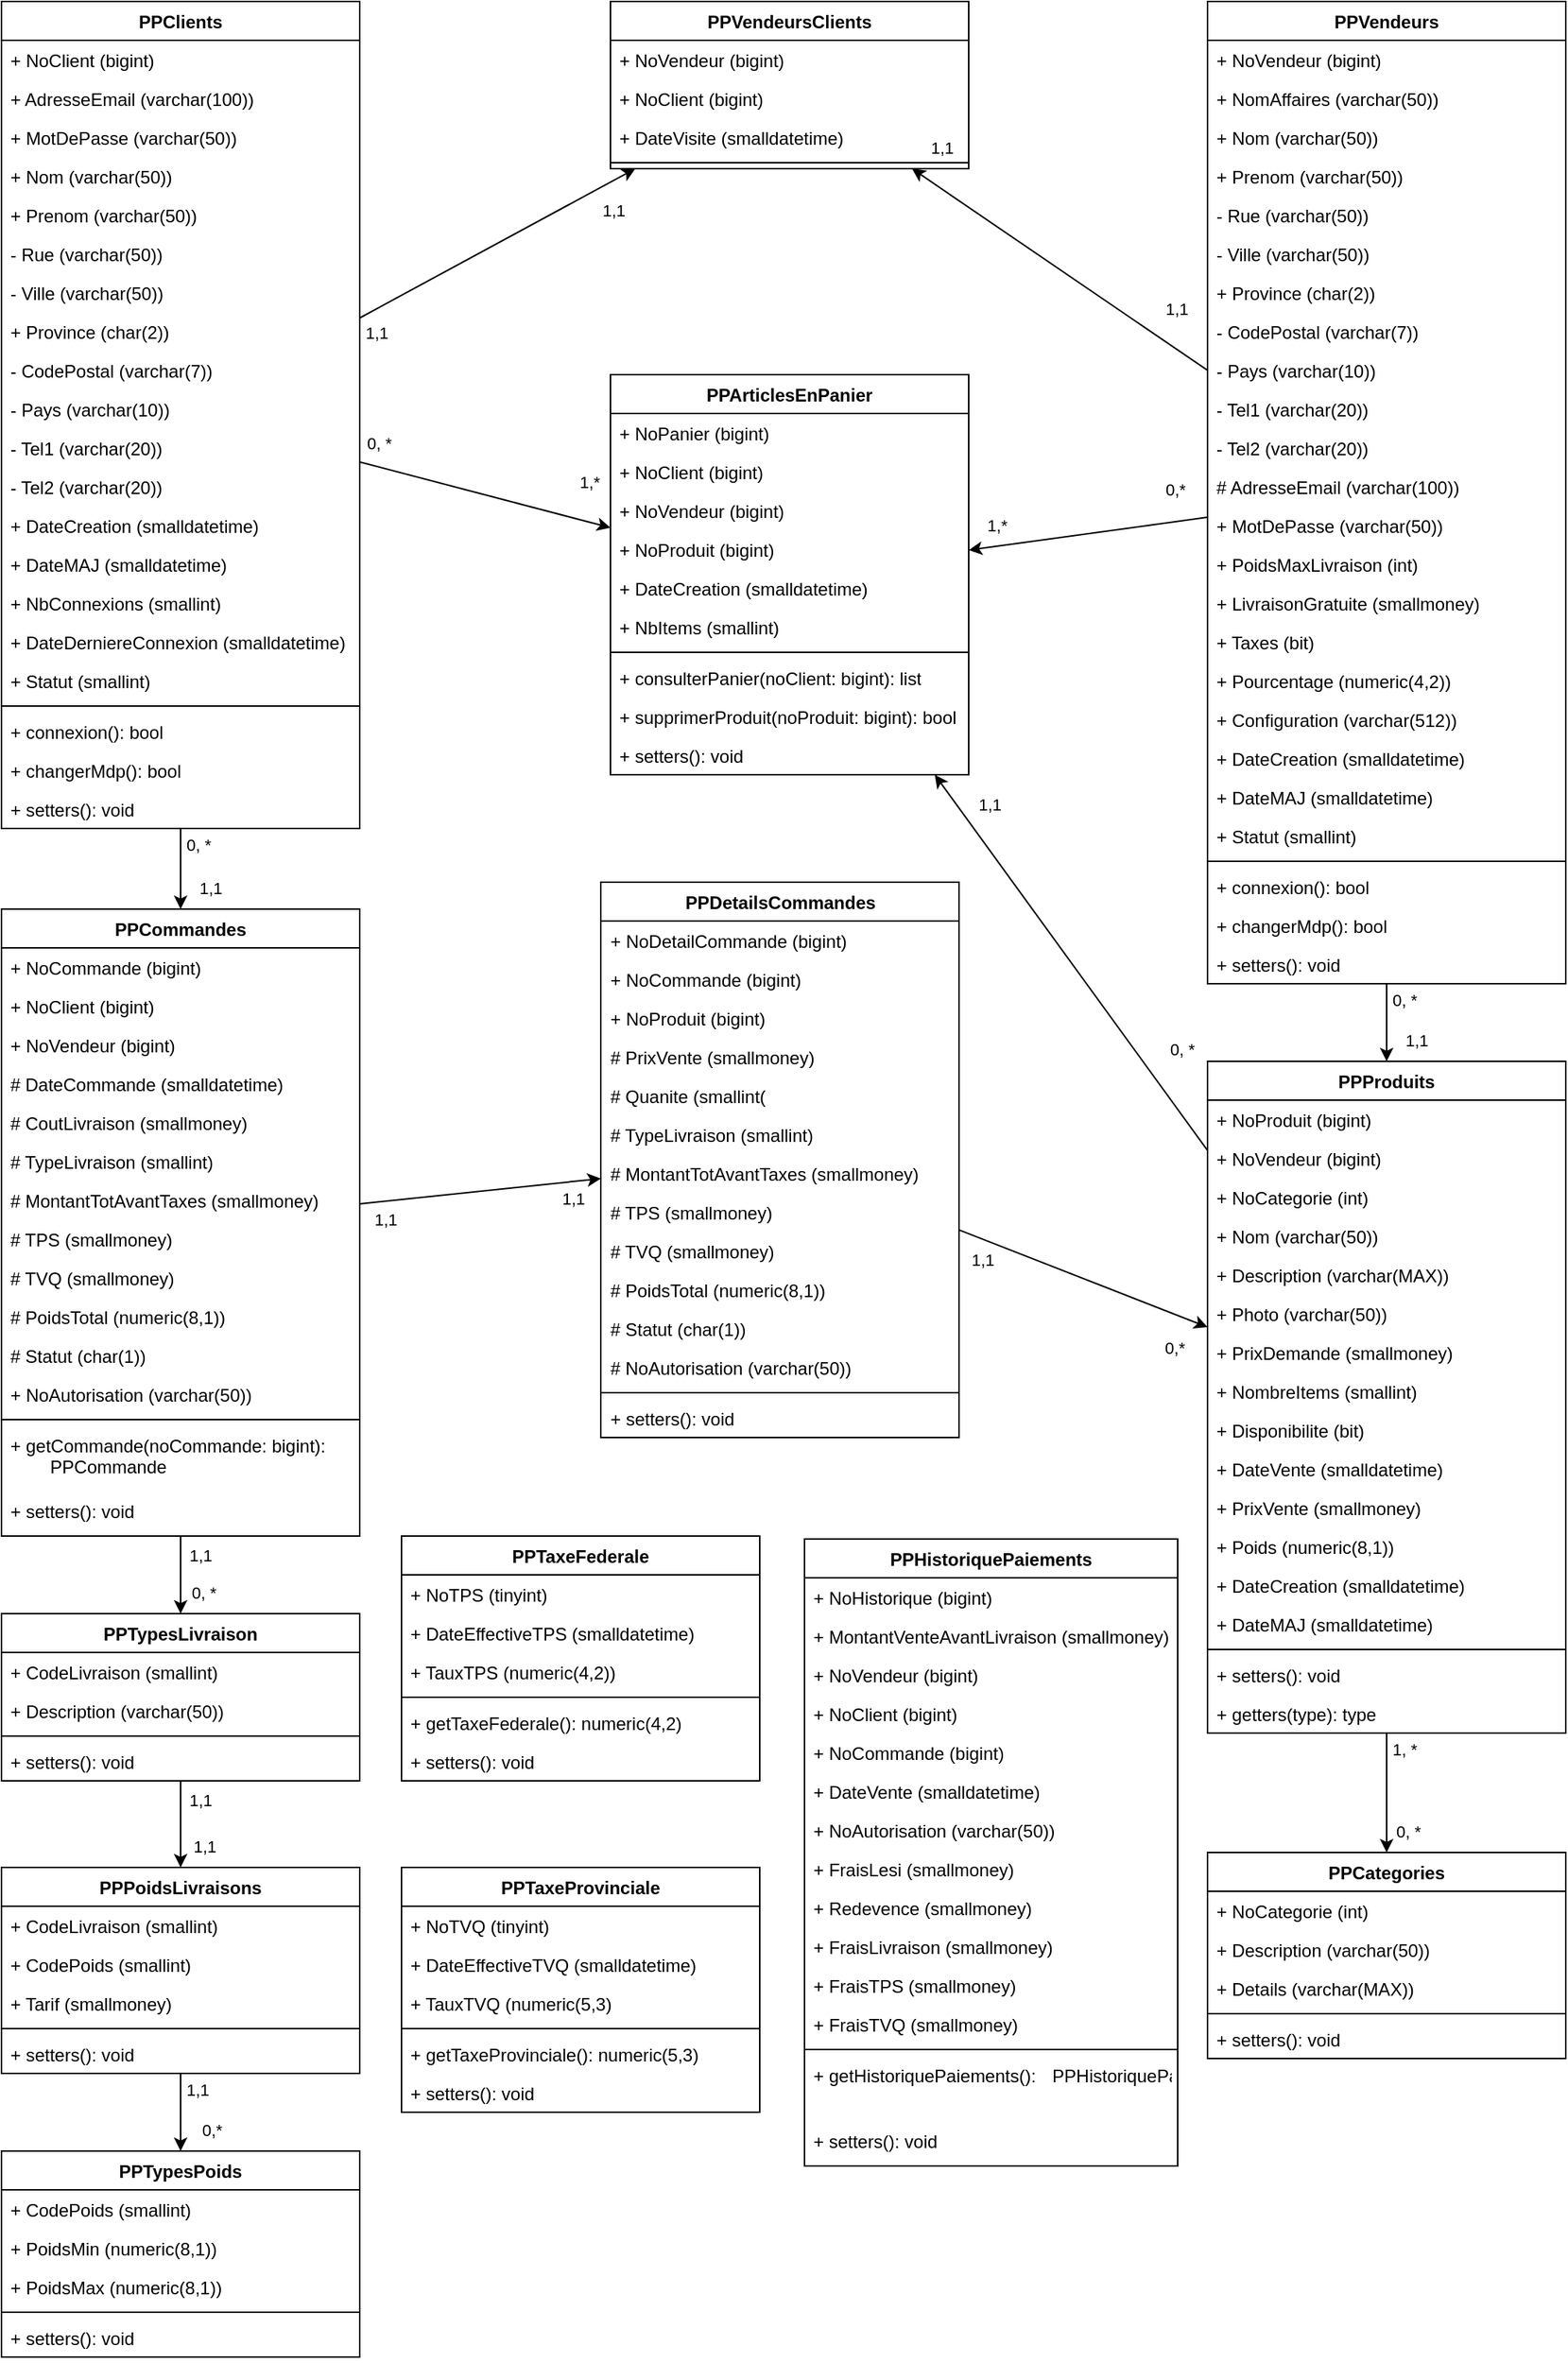 <mxfile version="23.0.2" type="device">
  <diagram name="Page-1" id="sV34uOwAqEuFhPwpYunR">
    <mxGraphModel dx="1434" dy="754" grid="1" gridSize="10" guides="1" tooltips="1" connect="1" arrows="1" fold="1" page="1" pageScale="1" pageWidth="827" pageHeight="1169" math="0" shadow="0">
      <root>
        <mxCell id="0" />
        <mxCell id="1" parent="0" />
        <mxCell id="sUyPj9IzRbJApXyyt7Zi-1" value="PPClients" style="swimlane;fontStyle=1;align=center;verticalAlign=top;childLayout=stackLayout;horizontal=1;startSize=26;horizontalStack=0;resizeParent=1;resizeParentMax=0;resizeLast=0;collapsible=1;marginBottom=0;whiteSpace=wrap;html=1;" parent="1" vertex="1">
          <mxGeometry x="12" y="10" width="240" height="554" as="geometry" />
        </mxCell>
        <mxCell id="sUyPj9IzRbJApXyyt7Zi-2" value="+ NoClient (bigint)" style="text;strokeColor=none;fillColor=none;align=left;verticalAlign=top;spacingLeft=4;spacingRight=4;overflow=hidden;rotatable=0;points=[[0,0.5],[1,0.5]];portConstraint=eastwest;whiteSpace=wrap;html=1;" parent="sUyPj9IzRbJApXyyt7Zi-1" vertex="1">
          <mxGeometry y="26" width="240" height="26" as="geometry" />
        </mxCell>
        <mxCell id="sUyPj9IzRbJApXyyt7Zi-5" value="+ AdresseEmail (varchar(100))" style="text;strokeColor=none;fillColor=none;align=left;verticalAlign=top;spacingLeft=4;spacingRight=4;overflow=hidden;rotatable=0;points=[[0,0.5],[1,0.5]];portConstraint=eastwest;whiteSpace=wrap;html=1;" parent="sUyPj9IzRbJApXyyt7Zi-1" vertex="1">
          <mxGeometry y="52" width="240" height="26" as="geometry" />
        </mxCell>
        <mxCell id="sUyPj9IzRbJApXyyt7Zi-6" value="+ MotDePasse (varchar(50))" style="text;strokeColor=none;fillColor=none;align=left;verticalAlign=top;spacingLeft=4;spacingRight=4;overflow=hidden;rotatable=0;points=[[0,0.5],[1,0.5]];portConstraint=eastwest;whiteSpace=wrap;html=1;" parent="sUyPj9IzRbJApXyyt7Zi-1" vertex="1">
          <mxGeometry y="78" width="240" height="26" as="geometry" />
        </mxCell>
        <mxCell id="sUyPj9IzRbJApXyyt7Zi-7" value="+ Nom (varchar(50))" style="text;strokeColor=none;fillColor=none;align=left;verticalAlign=top;spacingLeft=4;spacingRight=4;overflow=hidden;rotatable=0;points=[[0,0.5],[1,0.5]];portConstraint=eastwest;whiteSpace=wrap;html=1;" parent="sUyPj9IzRbJApXyyt7Zi-1" vertex="1">
          <mxGeometry y="104" width="240" height="26" as="geometry" />
        </mxCell>
        <mxCell id="sUyPj9IzRbJApXyyt7Zi-8" value="+ Prenom (varchar(50))" style="text;strokeColor=none;fillColor=none;align=left;verticalAlign=top;spacingLeft=4;spacingRight=4;overflow=hidden;rotatable=0;points=[[0,0.5],[1,0.5]];portConstraint=eastwest;whiteSpace=wrap;html=1;" parent="sUyPj9IzRbJApXyyt7Zi-1" vertex="1">
          <mxGeometry y="130" width="240" height="26" as="geometry" />
        </mxCell>
        <mxCell id="sUyPj9IzRbJApXyyt7Zi-9" value="- Rue (varchar(50))" style="text;strokeColor=none;fillColor=none;align=left;verticalAlign=top;spacingLeft=4;spacingRight=4;overflow=hidden;rotatable=0;points=[[0,0.5],[1,0.5]];portConstraint=eastwest;whiteSpace=wrap;html=1;" parent="sUyPj9IzRbJApXyyt7Zi-1" vertex="1">
          <mxGeometry y="156" width="240" height="26" as="geometry" />
        </mxCell>
        <mxCell id="sUyPj9IzRbJApXyyt7Zi-10" value="- Ville (varchar(50))" style="text;strokeColor=none;fillColor=none;align=left;verticalAlign=top;spacingLeft=4;spacingRight=4;overflow=hidden;rotatable=0;points=[[0,0.5],[1,0.5]];portConstraint=eastwest;whiteSpace=wrap;html=1;" parent="sUyPj9IzRbJApXyyt7Zi-1" vertex="1">
          <mxGeometry y="182" width="240" height="26" as="geometry" />
        </mxCell>
        <mxCell id="sUyPj9IzRbJApXyyt7Zi-11" value="+ Province (char(2))" style="text;strokeColor=none;fillColor=none;align=left;verticalAlign=top;spacingLeft=4;spacingRight=4;overflow=hidden;rotatable=0;points=[[0,0.5],[1,0.5]];portConstraint=eastwest;whiteSpace=wrap;html=1;" parent="sUyPj9IzRbJApXyyt7Zi-1" vertex="1">
          <mxGeometry y="208" width="240" height="26" as="geometry" />
        </mxCell>
        <mxCell id="sUyPj9IzRbJApXyyt7Zi-12" value="- CodePostal (varchar(7))" style="text;strokeColor=none;fillColor=none;align=left;verticalAlign=top;spacingLeft=4;spacingRight=4;overflow=hidden;rotatable=0;points=[[0,0.5],[1,0.5]];portConstraint=eastwest;whiteSpace=wrap;html=1;" parent="sUyPj9IzRbJApXyyt7Zi-1" vertex="1">
          <mxGeometry y="234" width="240" height="26" as="geometry" />
        </mxCell>
        <mxCell id="sUyPj9IzRbJApXyyt7Zi-13" value="- Pays (varchar(10))" style="text;strokeColor=none;fillColor=none;align=left;verticalAlign=top;spacingLeft=4;spacingRight=4;overflow=hidden;rotatable=0;points=[[0,0.5],[1,0.5]];portConstraint=eastwest;whiteSpace=wrap;html=1;" parent="sUyPj9IzRbJApXyyt7Zi-1" vertex="1">
          <mxGeometry y="260" width="240" height="26" as="geometry" />
        </mxCell>
        <mxCell id="sUyPj9IzRbJApXyyt7Zi-14" value="- Tel1 (varchar(20))" style="text;strokeColor=none;fillColor=none;align=left;verticalAlign=top;spacingLeft=4;spacingRight=4;overflow=hidden;rotatable=0;points=[[0,0.5],[1,0.5]];portConstraint=eastwest;whiteSpace=wrap;html=1;" parent="sUyPj9IzRbJApXyyt7Zi-1" vertex="1">
          <mxGeometry y="286" width="240" height="26" as="geometry" />
        </mxCell>
        <mxCell id="sUyPj9IzRbJApXyyt7Zi-15" value="- Tel2 (varchar(20))" style="text;strokeColor=none;fillColor=none;align=left;verticalAlign=top;spacingLeft=4;spacingRight=4;overflow=hidden;rotatable=0;points=[[0,0.5],[1,0.5]];portConstraint=eastwest;whiteSpace=wrap;html=1;" parent="sUyPj9IzRbJApXyyt7Zi-1" vertex="1">
          <mxGeometry y="312" width="240" height="26" as="geometry" />
        </mxCell>
        <mxCell id="sUyPj9IzRbJApXyyt7Zi-16" value="+ DateCreation (smalldatetime)" style="text;strokeColor=none;fillColor=none;align=left;verticalAlign=top;spacingLeft=4;spacingRight=4;overflow=hidden;rotatable=0;points=[[0,0.5],[1,0.5]];portConstraint=eastwest;whiteSpace=wrap;html=1;" parent="sUyPj9IzRbJApXyyt7Zi-1" vertex="1">
          <mxGeometry y="338" width="240" height="26" as="geometry" />
        </mxCell>
        <mxCell id="sUyPj9IzRbJApXyyt7Zi-17" value="+ DateMAJ (smalldatetime)" style="text;strokeColor=none;fillColor=none;align=left;verticalAlign=top;spacingLeft=4;spacingRight=4;overflow=hidden;rotatable=0;points=[[0,0.5],[1,0.5]];portConstraint=eastwest;whiteSpace=wrap;html=1;" parent="sUyPj9IzRbJApXyyt7Zi-1" vertex="1">
          <mxGeometry y="364" width="240" height="26" as="geometry" />
        </mxCell>
        <mxCell id="sUyPj9IzRbJApXyyt7Zi-21" value="+ NbConnexions (smallint)" style="text;strokeColor=none;fillColor=none;align=left;verticalAlign=top;spacingLeft=4;spacingRight=4;overflow=hidden;rotatable=0;points=[[0,0.5],[1,0.5]];portConstraint=eastwest;whiteSpace=wrap;html=1;" parent="sUyPj9IzRbJApXyyt7Zi-1" vertex="1">
          <mxGeometry y="390" width="240" height="26" as="geometry" />
        </mxCell>
        <mxCell id="sUyPj9IzRbJApXyyt7Zi-22" value="+ DateDerniereConnexion (smalldatetime)" style="text;strokeColor=none;fillColor=none;align=left;verticalAlign=top;spacingLeft=4;spacingRight=4;overflow=hidden;rotatable=0;points=[[0,0.5],[1,0.5]];portConstraint=eastwest;whiteSpace=wrap;html=1;" parent="sUyPj9IzRbJApXyyt7Zi-1" vertex="1">
          <mxGeometry y="416" width="240" height="26" as="geometry" />
        </mxCell>
        <mxCell id="sUyPj9IzRbJApXyyt7Zi-23" value="+ Statut (smallint)" style="text;strokeColor=none;fillColor=none;align=left;verticalAlign=top;spacingLeft=4;spacingRight=4;overflow=hidden;rotatable=0;points=[[0,0.5],[1,0.5]];portConstraint=eastwest;whiteSpace=wrap;html=1;" parent="sUyPj9IzRbJApXyyt7Zi-1" vertex="1">
          <mxGeometry y="442" width="240" height="26" as="geometry" />
        </mxCell>
        <mxCell id="sUyPj9IzRbJApXyyt7Zi-3" value="" style="line;strokeWidth=1;fillColor=none;align=left;verticalAlign=middle;spacingTop=-1;spacingLeft=3;spacingRight=3;rotatable=0;labelPosition=right;points=[];portConstraint=eastwest;strokeColor=inherit;" parent="sUyPj9IzRbJApXyyt7Zi-1" vertex="1">
          <mxGeometry y="468" width="240" height="8" as="geometry" />
        </mxCell>
        <mxCell id="sUyPj9IzRbJApXyyt7Zi-4" value="+ connexion(): bool" style="text;strokeColor=none;fillColor=none;align=left;verticalAlign=top;spacingLeft=4;spacingRight=4;overflow=hidden;rotatable=0;points=[[0,0.5],[1,0.5]];portConstraint=eastwest;whiteSpace=wrap;html=1;" parent="sUyPj9IzRbJApXyyt7Zi-1" vertex="1">
          <mxGeometry y="476" width="240" height="26" as="geometry" />
        </mxCell>
        <mxCell id="7EjdhPK4kRam4dzMty29-1" value="+ changerMdp(): bool" style="text;strokeColor=none;fillColor=none;align=left;verticalAlign=top;spacingLeft=4;spacingRight=4;overflow=hidden;rotatable=0;points=[[0,0.5],[1,0.5]];portConstraint=eastwest;whiteSpace=wrap;html=1;" vertex="1" parent="sUyPj9IzRbJApXyyt7Zi-1">
          <mxGeometry y="502" width="240" height="26" as="geometry" />
        </mxCell>
        <mxCell id="7EjdhPK4kRam4dzMty29-12" value="+ setters(): void" style="text;strokeColor=none;fillColor=none;align=left;verticalAlign=top;spacingLeft=4;spacingRight=4;overflow=hidden;rotatable=0;points=[[0,0.5],[1,0.5]];portConstraint=eastwest;whiteSpace=wrap;html=1;" vertex="1" parent="sUyPj9IzRbJApXyyt7Zi-1">
          <mxGeometry y="528" width="240" height="26" as="geometry" />
        </mxCell>
        <mxCell id="sUyPj9IzRbJApXyyt7Zi-44" value="PPVendeursClients" style="swimlane;fontStyle=1;align=center;verticalAlign=top;childLayout=stackLayout;horizontal=1;startSize=26;horizontalStack=0;resizeParent=1;resizeParentMax=0;resizeLast=0;collapsible=1;marginBottom=0;whiteSpace=wrap;html=1;" parent="1" vertex="1">
          <mxGeometry x="420" y="10" width="240" height="112" as="geometry" />
        </mxCell>
        <mxCell id="sUyPj9IzRbJApXyyt7Zi-45" value="+ NoVendeur (bigint)" style="text;strokeColor=none;fillColor=none;align=left;verticalAlign=top;spacingLeft=4;spacingRight=4;overflow=hidden;rotatable=0;points=[[0,0.5],[1,0.5]];portConstraint=eastwest;whiteSpace=wrap;html=1;" parent="sUyPj9IzRbJApXyyt7Zi-44" vertex="1">
          <mxGeometry y="26" width="240" height="26" as="geometry" />
        </mxCell>
        <mxCell id="sUyPj9IzRbJApXyyt7Zi-46" value="+ NoClient (bigint)" style="text;strokeColor=none;fillColor=none;align=left;verticalAlign=top;spacingLeft=4;spacingRight=4;overflow=hidden;rotatable=0;points=[[0,0.5],[1,0.5]];portConstraint=eastwest;whiteSpace=wrap;html=1;" parent="sUyPj9IzRbJApXyyt7Zi-44" vertex="1">
          <mxGeometry y="52" width="240" height="26" as="geometry" />
        </mxCell>
        <mxCell id="sUyPj9IzRbJApXyyt7Zi-47" value="+ DateVisite (smalldatetime)" style="text;strokeColor=none;fillColor=none;align=left;verticalAlign=top;spacingLeft=4;spacingRight=4;overflow=hidden;rotatable=0;points=[[0,0.5],[1,0.5]];portConstraint=eastwest;whiteSpace=wrap;html=1;" parent="sUyPj9IzRbJApXyyt7Zi-44" vertex="1">
          <mxGeometry y="78" width="240" height="26" as="geometry" />
        </mxCell>
        <mxCell id="sUyPj9IzRbJApXyyt7Zi-62" value="" style="line;strokeWidth=1;fillColor=none;align=left;verticalAlign=middle;spacingTop=-1;spacingLeft=3;spacingRight=3;rotatable=0;labelPosition=right;points=[];portConstraint=eastwest;strokeColor=inherit;" parent="sUyPj9IzRbJApXyyt7Zi-44" vertex="1">
          <mxGeometry y="104" width="240" height="8" as="geometry" />
        </mxCell>
        <mxCell id="sUyPj9IzRbJApXyyt7Zi-69" value="PPArticlesEnPanier" style="swimlane;fontStyle=1;align=center;verticalAlign=top;childLayout=stackLayout;horizontal=1;startSize=26;horizontalStack=0;resizeParent=1;resizeParentMax=0;resizeLast=0;collapsible=1;marginBottom=0;whiteSpace=wrap;html=1;" parent="1" vertex="1">
          <mxGeometry x="420" y="260" width="240" height="268" as="geometry" />
        </mxCell>
        <mxCell id="sUyPj9IzRbJApXyyt7Zi-70" value="+ NoPanier (bigint)" style="text;strokeColor=none;fillColor=none;align=left;verticalAlign=top;spacingLeft=4;spacingRight=4;overflow=hidden;rotatable=0;points=[[0,0.5],[1,0.5]];portConstraint=eastwest;whiteSpace=wrap;html=1;" parent="sUyPj9IzRbJApXyyt7Zi-69" vertex="1">
          <mxGeometry y="26" width="240" height="26" as="geometry" />
        </mxCell>
        <mxCell id="sUyPj9IzRbJApXyyt7Zi-71" value="+ NoClient (bigint)" style="text;strokeColor=none;fillColor=none;align=left;verticalAlign=top;spacingLeft=4;spacingRight=4;overflow=hidden;rotatable=0;points=[[0,0.5],[1,0.5]];portConstraint=eastwest;whiteSpace=wrap;html=1;" parent="sUyPj9IzRbJApXyyt7Zi-69" vertex="1">
          <mxGeometry y="52" width="240" height="26" as="geometry" />
        </mxCell>
        <mxCell id="sUyPj9IzRbJApXyyt7Zi-72" value="+ NoVendeur (bigint)" style="text;strokeColor=none;fillColor=none;align=left;verticalAlign=top;spacingLeft=4;spacingRight=4;overflow=hidden;rotatable=0;points=[[0,0.5],[1,0.5]];portConstraint=eastwest;whiteSpace=wrap;html=1;" parent="sUyPj9IzRbJApXyyt7Zi-69" vertex="1">
          <mxGeometry y="78" width="240" height="26" as="geometry" />
        </mxCell>
        <mxCell id="sUyPj9IzRbJApXyyt7Zi-80" value="+ NoProduit (bigint)" style="text;strokeColor=none;fillColor=none;align=left;verticalAlign=top;spacingLeft=4;spacingRight=4;overflow=hidden;rotatable=0;points=[[0,0.5],[1,0.5]];portConstraint=eastwest;whiteSpace=wrap;html=1;" parent="sUyPj9IzRbJApXyyt7Zi-69" vertex="1">
          <mxGeometry y="104" width="240" height="26" as="geometry" />
        </mxCell>
        <mxCell id="sUyPj9IzRbJApXyyt7Zi-81" value="+ DateCreation (smalldatetime)" style="text;strokeColor=none;fillColor=none;align=left;verticalAlign=top;spacingLeft=4;spacingRight=4;overflow=hidden;rotatable=0;points=[[0,0.5],[1,0.5]];portConstraint=eastwest;whiteSpace=wrap;html=1;" parent="sUyPj9IzRbJApXyyt7Zi-69" vertex="1">
          <mxGeometry y="130" width="240" height="26" as="geometry" />
        </mxCell>
        <mxCell id="sUyPj9IzRbJApXyyt7Zi-82" value="+ NbItems (smallint)" style="text;strokeColor=none;fillColor=none;align=left;verticalAlign=top;spacingLeft=4;spacingRight=4;overflow=hidden;rotatable=0;points=[[0,0.5],[1,0.5]];portConstraint=eastwest;whiteSpace=wrap;html=1;" parent="sUyPj9IzRbJApXyyt7Zi-69" vertex="1">
          <mxGeometry y="156" width="240" height="26" as="geometry" />
        </mxCell>
        <mxCell id="sUyPj9IzRbJApXyyt7Zi-73" value="" style="line;strokeWidth=1;fillColor=none;align=left;verticalAlign=middle;spacingTop=-1;spacingLeft=3;spacingRight=3;rotatable=0;labelPosition=right;points=[];portConstraint=eastwest;strokeColor=inherit;" parent="sUyPj9IzRbJApXyyt7Zi-69" vertex="1">
          <mxGeometry y="182" width="240" height="8" as="geometry" />
        </mxCell>
        <mxCell id="sUyPj9IzRbJApXyyt7Zi-74" value="+ consulterPanier(noClient: bigint): list" style="text;strokeColor=none;fillColor=none;align=left;verticalAlign=top;spacingLeft=4;spacingRight=4;overflow=hidden;rotatable=0;points=[[0,0.5],[1,0.5]];portConstraint=eastwest;whiteSpace=wrap;html=1;" parent="sUyPj9IzRbJApXyyt7Zi-69" vertex="1">
          <mxGeometry y="190" width="240" height="26" as="geometry" />
        </mxCell>
        <mxCell id="7EjdhPK4kRam4dzMty29-3" value="+ supprimerProduit(noProduit: bigint): bool" style="text;strokeColor=none;fillColor=none;align=left;verticalAlign=top;spacingLeft=4;spacingRight=4;overflow=hidden;rotatable=0;points=[[0,0.5],[1,0.5]];portConstraint=eastwest;whiteSpace=wrap;html=1;" vertex="1" parent="sUyPj9IzRbJApXyyt7Zi-69">
          <mxGeometry y="216" width="240" height="26" as="geometry" />
        </mxCell>
        <mxCell id="7EjdhPK4kRam4dzMty29-13" value="+ setters(): void" style="text;strokeColor=none;fillColor=none;align=left;verticalAlign=top;spacingLeft=4;spacingRight=4;overflow=hidden;rotatable=0;points=[[0,0.5],[1,0.5]];portConstraint=eastwest;whiteSpace=wrap;html=1;" vertex="1" parent="sUyPj9IzRbJApXyyt7Zi-69">
          <mxGeometry y="242" width="240" height="26" as="geometry" />
        </mxCell>
        <mxCell id="sUyPj9IzRbJApXyyt7Zi-24" value="PPVendeurs" style="swimlane;fontStyle=1;align=center;verticalAlign=top;childLayout=stackLayout;horizontal=1;startSize=26;horizontalStack=0;resizeParent=1;resizeParentMax=0;resizeLast=0;collapsible=1;marginBottom=0;whiteSpace=wrap;html=1;" parent="1" vertex="1">
          <mxGeometry x="820" y="10" width="240" height="658" as="geometry" />
        </mxCell>
        <mxCell id="sUyPj9IzRbJApXyyt7Zi-25" value="+ NoVendeur (bigint)" style="text;strokeColor=none;fillColor=none;align=left;verticalAlign=top;spacingLeft=4;spacingRight=4;overflow=hidden;rotatable=0;points=[[0,0.5],[1,0.5]];portConstraint=eastwest;whiteSpace=wrap;html=1;" parent="sUyPj9IzRbJApXyyt7Zi-24" vertex="1">
          <mxGeometry y="26" width="240" height="26" as="geometry" />
        </mxCell>
        <mxCell id="sUyPj9IzRbJApXyyt7Zi-26" value="+ NomAffaires (varchar(50))" style="text;strokeColor=none;fillColor=none;align=left;verticalAlign=top;spacingLeft=4;spacingRight=4;overflow=hidden;rotatable=0;points=[[0,0.5],[1,0.5]];portConstraint=eastwest;whiteSpace=wrap;html=1;" parent="sUyPj9IzRbJApXyyt7Zi-24" vertex="1">
          <mxGeometry y="52" width="240" height="26" as="geometry" />
        </mxCell>
        <mxCell id="sUyPj9IzRbJApXyyt7Zi-28" value="+ Nom (varchar(50))" style="text;strokeColor=none;fillColor=none;align=left;verticalAlign=top;spacingLeft=4;spacingRight=4;overflow=hidden;rotatable=0;points=[[0,0.5],[1,0.5]];portConstraint=eastwest;whiteSpace=wrap;html=1;" parent="sUyPj9IzRbJApXyyt7Zi-24" vertex="1">
          <mxGeometry y="78" width="240" height="26" as="geometry" />
        </mxCell>
        <mxCell id="sUyPj9IzRbJApXyyt7Zi-29" value="+ Prenom (varchar(50))" style="text;strokeColor=none;fillColor=none;align=left;verticalAlign=top;spacingLeft=4;spacingRight=4;overflow=hidden;rotatable=0;points=[[0,0.5],[1,0.5]];portConstraint=eastwest;whiteSpace=wrap;html=1;" parent="sUyPj9IzRbJApXyyt7Zi-24" vertex="1">
          <mxGeometry y="104" width="240" height="26" as="geometry" />
        </mxCell>
        <mxCell id="sUyPj9IzRbJApXyyt7Zi-30" value="- Rue (varchar(50))" style="text;strokeColor=none;fillColor=none;align=left;verticalAlign=top;spacingLeft=4;spacingRight=4;overflow=hidden;rotatable=0;points=[[0,0.5],[1,0.5]];portConstraint=eastwest;whiteSpace=wrap;html=1;" parent="sUyPj9IzRbJApXyyt7Zi-24" vertex="1">
          <mxGeometry y="130" width="240" height="26" as="geometry" />
        </mxCell>
        <mxCell id="sUyPj9IzRbJApXyyt7Zi-31" value="- Ville (varchar(50))" style="text;strokeColor=none;fillColor=none;align=left;verticalAlign=top;spacingLeft=4;spacingRight=4;overflow=hidden;rotatable=0;points=[[0,0.5],[1,0.5]];portConstraint=eastwest;whiteSpace=wrap;html=1;" parent="sUyPj9IzRbJApXyyt7Zi-24" vertex="1">
          <mxGeometry y="156" width="240" height="26" as="geometry" />
        </mxCell>
        <mxCell id="sUyPj9IzRbJApXyyt7Zi-32" value="+ Province (char(2))" style="text;strokeColor=none;fillColor=none;align=left;verticalAlign=top;spacingLeft=4;spacingRight=4;overflow=hidden;rotatable=0;points=[[0,0.5],[1,0.5]];portConstraint=eastwest;whiteSpace=wrap;html=1;" parent="sUyPj9IzRbJApXyyt7Zi-24" vertex="1">
          <mxGeometry y="182" width="240" height="26" as="geometry" />
        </mxCell>
        <mxCell id="sUyPj9IzRbJApXyyt7Zi-33" value="- CodePostal (varchar(7))" style="text;strokeColor=none;fillColor=none;align=left;verticalAlign=top;spacingLeft=4;spacingRight=4;overflow=hidden;rotatable=0;points=[[0,0.5],[1,0.5]];portConstraint=eastwest;whiteSpace=wrap;html=1;" parent="sUyPj9IzRbJApXyyt7Zi-24" vertex="1">
          <mxGeometry y="208" width="240" height="26" as="geometry" />
        </mxCell>
        <mxCell id="sUyPj9IzRbJApXyyt7Zi-34" value="- Pays (varchar(10))" style="text;strokeColor=none;fillColor=none;align=left;verticalAlign=top;spacingLeft=4;spacingRight=4;overflow=hidden;rotatable=0;points=[[0,0.5],[1,0.5]];portConstraint=eastwest;whiteSpace=wrap;html=1;" parent="sUyPj9IzRbJApXyyt7Zi-24" vertex="1">
          <mxGeometry y="234" width="240" height="26" as="geometry" />
        </mxCell>
        <mxCell id="sUyPj9IzRbJApXyyt7Zi-35" value="- Tel1 (varchar(20))" style="text;strokeColor=none;fillColor=none;align=left;verticalAlign=top;spacingLeft=4;spacingRight=4;overflow=hidden;rotatable=0;points=[[0,0.5],[1,0.5]];portConstraint=eastwest;whiteSpace=wrap;html=1;" parent="sUyPj9IzRbJApXyyt7Zi-24" vertex="1">
          <mxGeometry y="260" width="240" height="26" as="geometry" />
        </mxCell>
        <mxCell id="sUyPj9IzRbJApXyyt7Zi-36" value="- Tel2 (varchar(20))" style="text;strokeColor=none;fillColor=none;align=left;verticalAlign=top;spacingLeft=4;spacingRight=4;overflow=hidden;rotatable=0;points=[[0,0.5],[1,0.5]];portConstraint=eastwest;whiteSpace=wrap;html=1;" parent="sUyPj9IzRbJApXyyt7Zi-24" vertex="1">
          <mxGeometry y="286" width="240" height="26" as="geometry" />
        </mxCell>
        <mxCell id="sUyPj9IzRbJApXyyt7Zi-37" value="# AdresseEmail (varchar(100))" style="text;strokeColor=none;fillColor=none;align=left;verticalAlign=top;spacingLeft=4;spacingRight=4;overflow=hidden;rotatable=0;points=[[0,0.5],[1,0.5]];portConstraint=eastwest;whiteSpace=wrap;html=1;" parent="sUyPj9IzRbJApXyyt7Zi-24" vertex="1">
          <mxGeometry y="312" width="240" height="26" as="geometry" />
        </mxCell>
        <mxCell id="sUyPj9IzRbJApXyyt7Zi-38" value="+ MotDePasse (varchar(50))" style="text;strokeColor=none;fillColor=none;align=left;verticalAlign=top;spacingLeft=4;spacingRight=4;overflow=hidden;rotatable=0;points=[[0,0.5],[1,0.5]];portConstraint=eastwest;whiteSpace=wrap;html=1;" parent="sUyPj9IzRbJApXyyt7Zi-24" vertex="1">
          <mxGeometry y="338" width="240" height="26" as="geometry" />
        </mxCell>
        <mxCell id="sUyPj9IzRbJApXyyt7Zi-39" value="+ PoidsMaxLivraison (int)" style="text;strokeColor=none;fillColor=none;align=left;verticalAlign=top;spacingLeft=4;spacingRight=4;overflow=hidden;rotatable=0;points=[[0,0.5],[1,0.5]];portConstraint=eastwest;whiteSpace=wrap;html=1;" parent="sUyPj9IzRbJApXyyt7Zi-24" vertex="1">
          <mxGeometry y="364" width="240" height="26" as="geometry" />
        </mxCell>
        <mxCell id="sUyPj9IzRbJApXyyt7Zi-40" value="+ LivraisonGratuite (smallmoney)" style="text;strokeColor=none;fillColor=none;align=left;verticalAlign=top;spacingLeft=4;spacingRight=4;overflow=hidden;rotatable=0;points=[[0,0.5],[1,0.5]];portConstraint=eastwest;whiteSpace=wrap;html=1;" parent="sUyPj9IzRbJApXyyt7Zi-24" vertex="1">
          <mxGeometry y="390" width="240" height="26" as="geometry" />
        </mxCell>
        <mxCell id="sUyPj9IzRbJApXyyt7Zi-41" value="+ Taxes (bit)" style="text;strokeColor=none;fillColor=none;align=left;verticalAlign=top;spacingLeft=4;spacingRight=4;overflow=hidden;rotatable=0;points=[[0,0.5],[1,0.5]];portConstraint=eastwest;whiteSpace=wrap;html=1;" parent="sUyPj9IzRbJApXyyt7Zi-24" vertex="1">
          <mxGeometry y="416" width="240" height="26" as="geometry" />
        </mxCell>
        <mxCell id="sUyPj9IzRbJApXyyt7Zi-64" value="+ Pourcentage (numeric(4,2))" style="text;strokeColor=none;fillColor=none;align=left;verticalAlign=top;spacingLeft=4;spacingRight=4;overflow=hidden;rotatable=0;points=[[0,0.5],[1,0.5]];portConstraint=eastwest;whiteSpace=wrap;html=1;" parent="sUyPj9IzRbJApXyyt7Zi-24" vertex="1">
          <mxGeometry y="442" width="240" height="26" as="geometry" />
        </mxCell>
        <mxCell id="sUyPj9IzRbJApXyyt7Zi-65" value="+ Configuration (varchar(512))" style="text;strokeColor=none;fillColor=none;align=left;verticalAlign=top;spacingLeft=4;spacingRight=4;overflow=hidden;rotatable=0;points=[[0,0.5],[1,0.5]];portConstraint=eastwest;whiteSpace=wrap;html=1;" parent="sUyPj9IzRbJApXyyt7Zi-24" vertex="1">
          <mxGeometry y="468" width="240" height="26" as="geometry" />
        </mxCell>
        <mxCell id="sUyPj9IzRbJApXyyt7Zi-66" value="+ DateCreation (smalldatetime)" style="text;strokeColor=none;fillColor=none;align=left;verticalAlign=top;spacingLeft=4;spacingRight=4;overflow=hidden;rotatable=0;points=[[0,0.5],[1,0.5]];portConstraint=eastwest;whiteSpace=wrap;html=1;" parent="sUyPj9IzRbJApXyyt7Zi-24" vertex="1">
          <mxGeometry y="494" width="240" height="26" as="geometry" />
        </mxCell>
        <mxCell id="sUyPj9IzRbJApXyyt7Zi-67" value="+ DateMAJ (smalldatetime)" style="text;strokeColor=none;fillColor=none;align=left;verticalAlign=top;spacingLeft=4;spacingRight=4;overflow=hidden;rotatable=0;points=[[0,0.5],[1,0.5]];portConstraint=eastwest;whiteSpace=wrap;html=1;" parent="sUyPj9IzRbJApXyyt7Zi-24" vertex="1">
          <mxGeometry y="520" width="240" height="26" as="geometry" />
        </mxCell>
        <mxCell id="sUyPj9IzRbJApXyyt7Zi-68" value="+ Statut (smallint)" style="text;strokeColor=none;fillColor=none;align=left;verticalAlign=top;spacingLeft=4;spacingRight=4;overflow=hidden;rotatable=0;points=[[0,0.5],[1,0.5]];portConstraint=eastwest;whiteSpace=wrap;html=1;" parent="sUyPj9IzRbJApXyyt7Zi-24" vertex="1">
          <mxGeometry y="546" width="240" height="26" as="geometry" />
        </mxCell>
        <mxCell id="sUyPj9IzRbJApXyyt7Zi-42" value="" style="line;strokeWidth=1;fillColor=none;align=left;verticalAlign=middle;spacingTop=-1;spacingLeft=3;spacingRight=3;rotatable=0;labelPosition=right;points=[];portConstraint=eastwest;strokeColor=inherit;" parent="sUyPj9IzRbJApXyyt7Zi-24" vertex="1">
          <mxGeometry y="572" width="240" height="8" as="geometry" />
        </mxCell>
        <mxCell id="sUyPj9IzRbJApXyyt7Zi-43" value="+ connexion(): bool" style="text;strokeColor=none;fillColor=none;align=left;verticalAlign=top;spacingLeft=4;spacingRight=4;overflow=hidden;rotatable=0;points=[[0,0.5],[1,0.5]];portConstraint=eastwest;whiteSpace=wrap;html=1;" parent="sUyPj9IzRbJApXyyt7Zi-24" vertex="1">
          <mxGeometry y="580" width="240" height="26" as="geometry" />
        </mxCell>
        <mxCell id="7EjdhPK4kRam4dzMty29-4" value="+ changerMdp(): bool" style="text;strokeColor=none;fillColor=none;align=left;verticalAlign=top;spacingLeft=4;spacingRight=4;overflow=hidden;rotatable=0;points=[[0,0.5],[1,0.5]];portConstraint=eastwest;whiteSpace=wrap;html=1;" vertex="1" parent="sUyPj9IzRbJApXyyt7Zi-24">
          <mxGeometry y="606" width="240" height="26" as="geometry" />
        </mxCell>
        <mxCell id="7EjdhPK4kRam4dzMty29-14" value="+ setters(): void" style="text;strokeColor=none;fillColor=none;align=left;verticalAlign=top;spacingLeft=4;spacingRight=4;overflow=hidden;rotatable=0;points=[[0,0.5],[1,0.5]];portConstraint=eastwest;whiteSpace=wrap;html=1;" vertex="1" parent="sUyPj9IzRbJApXyyt7Zi-24">
          <mxGeometry y="632" width="240" height="26" as="geometry" />
        </mxCell>
        <mxCell id="sUyPj9IzRbJApXyyt7Zi-84" value="PPCommandes" style="swimlane;fontStyle=1;align=center;verticalAlign=top;childLayout=stackLayout;horizontal=1;startSize=26;horizontalStack=0;resizeParent=1;resizeParentMax=0;resizeLast=0;collapsible=1;marginBottom=0;whiteSpace=wrap;html=1;" parent="1" vertex="1">
          <mxGeometry x="12" y="618" width="240" height="420" as="geometry" />
        </mxCell>
        <mxCell id="sUyPj9IzRbJApXyyt7Zi-85" value="+ NoCommande (bigint)" style="text;strokeColor=none;fillColor=none;align=left;verticalAlign=top;spacingLeft=4;spacingRight=4;overflow=hidden;rotatable=0;points=[[0,0.5],[1,0.5]];portConstraint=eastwest;whiteSpace=wrap;html=1;" parent="sUyPj9IzRbJApXyyt7Zi-84" vertex="1">
          <mxGeometry y="26" width="240" height="26" as="geometry" />
        </mxCell>
        <mxCell id="sUyPj9IzRbJApXyyt7Zi-86" value="+ NoClient (bigint)" style="text;strokeColor=none;fillColor=none;align=left;verticalAlign=top;spacingLeft=4;spacingRight=4;overflow=hidden;rotatable=0;points=[[0,0.5],[1,0.5]];portConstraint=eastwest;whiteSpace=wrap;html=1;" parent="sUyPj9IzRbJApXyyt7Zi-84" vertex="1">
          <mxGeometry y="52" width="240" height="26" as="geometry" />
        </mxCell>
        <mxCell id="sUyPj9IzRbJApXyyt7Zi-87" value="+ NoVendeur (bigint)" style="text;strokeColor=none;fillColor=none;align=left;verticalAlign=top;spacingLeft=4;spacingRight=4;overflow=hidden;rotatable=0;points=[[0,0.5],[1,0.5]];portConstraint=eastwest;whiteSpace=wrap;html=1;" parent="sUyPj9IzRbJApXyyt7Zi-84" vertex="1">
          <mxGeometry y="78" width="240" height="26" as="geometry" />
        </mxCell>
        <mxCell id="sUyPj9IzRbJApXyyt7Zi-88" value="# DateCommande (smalldatetime)" style="text;strokeColor=none;fillColor=none;align=left;verticalAlign=top;spacingLeft=4;spacingRight=4;overflow=hidden;rotatable=0;points=[[0,0.5],[1,0.5]];portConstraint=eastwest;whiteSpace=wrap;html=1;" parent="sUyPj9IzRbJApXyyt7Zi-84" vertex="1">
          <mxGeometry y="104" width="240" height="26" as="geometry" />
        </mxCell>
        <mxCell id="sUyPj9IzRbJApXyyt7Zi-89" value="# CoutLivraison (smallmoney)" style="text;strokeColor=none;fillColor=none;align=left;verticalAlign=top;spacingLeft=4;spacingRight=4;overflow=hidden;rotatable=0;points=[[0,0.5],[1,0.5]];portConstraint=eastwest;whiteSpace=wrap;html=1;" parent="sUyPj9IzRbJApXyyt7Zi-84" vertex="1">
          <mxGeometry y="130" width="240" height="26" as="geometry" />
        </mxCell>
        <mxCell id="sUyPj9IzRbJApXyyt7Zi-90" value="# TypeLivraison (smallint)" style="text;strokeColor=none;fillColor=none;align=left;verticalAlign=top;spacingLeft=4;spacingRight=4;overflow=hidden;rotatable=0;points=[[0,0.5],[1,0.5]];portConstraint=eastwest;whiteSpace=wrap;html=1;" parent="sUyPj9IzRbJApXyyt7Zi-84" vertex="1">
          <mxGeometry y="156" width="240" height="26" as="geometry" />
        </mxCell>
        <mxCell id="sUyPj9IzRbJApXyyt7Zi-93" value="# MontantTotAvantTaxes (smallmoney)" style="text;strokeColor=none;fillColor=none;align=left;verticalAlign=top;spacingLeft=4;spacingRight=4;overflow=hidden;rotatable=0;points=[[0,0.5],[1,0.5]];portConstraint=eastwest;whiteSpace=wrap;html=1;" parent="sUyPj9IzRbJApXyyt7Zi-84" vertex="1">
          <mxGeometry y="182" width="240" height="26" as="geometry" />
        </mxCell>
        <mxCell id="sUyPj9IzRbJApXyyt7Zi-94" value="# TPS (smallmoney)" style="text;strokeColor=none;fillColor=none;align=left;verticalAlign=top;spacingLeft=4;spacingRight=4;overflow=hidden;rotatable=0;points=[[0,0.5],[1,0.5]];portConstraint=eastwest;whiteSpace=wrap;html=1;" parent="sUyPj9IzRbJApXyyt7Zi-84" vertex="1">
          <mxGeometry y="208" width="240" height="26" as="geometry" />
        </mxCell>
        <mxCell id="sUyPj9IzRbJApXyyt7Zi-95" value="# TVQ (smallmoney)" style="text;strokeColor=none;fillColor=none;align=left;verticalAlign=top;spacingLeft=4;spacingRight=4;overflow=hidden;rotatable=0;points=[[0,0.5],[1,0.5]];portConstraint=eastwest;whiteSpace=wrap;html=1;" parent="sUyPj9IzRbJApXyyt7Zi-84" vertex="1">
          <mxGeometry y="234" width="240" height="26" as="geometry" />
        </mxCell>
        <mxCell id="sUyPj9IzRbJApXyyt7Zi-96" value="# PoidsTotal (numeric(8,1))" style="text;strokeColor=none;fillColor=none;align=left;verticalAlign=top;spacingLeft=4;spacingRight=4;overflow=hidden;rotatable=0;points=[[0,0.5],[1,0.5]];portConstraint=eastwest;whiteSpace=wrap;html=1;" parent="sUyPj9IzRbJApXyyt7Zi-84" vertex="1">
          <mxGeometry y="260" width="240" height="26" as="geometry" />
        </mxCell>
        <mxCell id="sUyPj9IzRbJApXyyt7Zi-97" value="# Statut (char(1))" style="text;strokeColor=none;fillColor=none;align=left;verticalAlign=top;spacingLeft=4;spacingRight=4;overflow=hidden;rotatable=0;points=[[0,0.5],[1,0.5]];portConstraint=eastwest;whiteSpace=wrap;html=1;" parent="sUyPj9IzRbJApXyyt7Zi-84" vertex="1">
          <mxGeometry y="286" width="240" height="26" as="geometry" />
        </mxCell>
        <mxCell id="sUyPj9IzRbJApXyyt7Zi-98" value="+ NoAutorisation (varchar(50))" style="text;strokeColor=none;fillColor=none;align=left;verticalAlign=top;spacingLeft=4;spacingRight=4;overflow=hidden;rotatable=0;points=[[0,0.5],[1,0.5]];portConstraint=eastwest;whiteSpace=wrap;html=1;" parent="sUyPj9IzRbJApXyyt7Zi-84" vertex="1">
          <mxGeometry y="312" width="240" height="26" as="geometry" />
        </mxCell>
        <mxCell id="sUyPj9IzRbJApXyyt7Zi-91" value="" style="line;strokeWidth=1;fillColor=none;align=left;verticalAlign=middle;spacingTop=-1;spacingLeft=3;spacingRight=3;rotatable=0;labelPosition=right;points=[];portConstraint=eastwest;strokeColor=inherit;" parent="sUyPj9IzRbJApXyyt7Zi-84" vertex="1">
          <mxGeometry y="338" width="240" height="8" as="geometry" />
        </mxCell>
        <mxCell id="sUyPj9IzRbJApXyyt7Zi-92" value="+ getCommande(noCommande: bigint):&amp;nbsp;&lt;br&gt;&lt;span style=&quot;white-space: pre;&quot;&gt;&#x9;&lt;/span&gt;PPCommande" style="text;strokeColor=none;fillColor=none;align=left;verticalAlign=top;spacingLeft=4;spacingRight=4;overflow=hidden;rotatable=0;points=[[0,0.5],[1,0.5]];portConstraint=eastwest;whiteSpace=wrap;html=1;" parent="sUyPj9IzRbJApXyyt7Zi-84" vertex="1">
          <mxGeometry y="346" width="240" height="44" as="geometry" />
        </mxCell>
        <mxCell id="7EjdhPK4kRam4dzMty29-5" value="+ setters(): void" style="text;strokeColor=none;fillColor=none;align=left;verticalAlign=top;spacingLeft=4;spacingRight=4;overflow=hidden;rotatable=0;points=[[0,0.5],[1,0.5]];portConstraint=eastwest;whiteSpace=wrap;html=1;" vertex="1" parent="sUyPj9IzRbJApXyyt7Zi-84">
          <mxGeometry y="390" width="240" height="30" as="geometry" />
        </mxCell>
        <mxCell id="sUyPj9IzRbJApXyyt7Zi-99" value="PPDetailsCommandes" style="swimlane;fontStyle=1;align=center;verticalAlign=top;childLayout=stackLayout;horizontal=1;startSize=26;horizontalStack=0;resizeParent=1;resizeParentMax=0;resizeLast=0;collapsible=1;marginBottom=0;whiteSpace=wrap;html=1;" parent="1" vertex="1">
          <mxGeometry x="413.5" y="600" width="240" height="372" as="geometry" />
        </mxCell>
        <mxCell id="sUyPj9IzRbJApXyyt7Zi-100" value="+ NoDetailCommande (bigint)" style="text;strokeColor=none;fillColor=none;align=left;verticalAlign=top;spacingLeft=4;spacingRight=4;overflow=hidden;rotatable=0;points=[[0,0.5],[1,0.5]];portConstraint=eastwest;whiteSpace=wrap;html=1;" parent="sUyPj9IzRbJApXyyt7Zi-99" vertex="1">
          <mxGeometry y="26" width="240" height="26" as="geometry" />
        </mxCell>
        <mxCell id="sUyPj9IzRbJApXyyt7Zi-101" value="+ NoCommande (bigint)" style="text;strokeColor=none;fillColor=none;align=left;verticalAlign=top;spacingLeft=4;spacingRight=4;overflow=hidden;rotatable=0;points=[[0,0.5],[1,0.5]];portConstraint=eastwest;whiteSpace=wrap;html=1;" parent="sUyPj9IzRbJApXyyt7Zi-99" vertex="1">
          <mxGeometry y="52" width="240" height="26" as="geometry" />
        </mxCell>
        <mxCell id="sUyPj9IzRbJApXyyt7Zi-102" value="+ NoProduit (bigint)" style="text;strokeColor=none;fillColor=none;align=left;verticalAlign=top;spacingLeft=4;spacingRight=4;overflow=hidden;rotatable=0;points=[[0,0.5],[1,0.5]];portConstraint=eastwest;whiteSpace=wrap;html=1;" parent="sUyPj9IzRbJApXyyt7Zi-99" vertex="1">
          <mxGeometry y="78" width="240" height="26" as="geometry" />
        </mxCell>
        <mxCell id="sUyPj9IzRbJApXyyt7Zi-103" value="# PrixVente (smallmoney)" style="text;strokeColor=none;fillColor=none;align=left;verticalAlign=top;spacingLeft=4;spacingRight=4;overflow=hidden;rotatable=0;points=[[0,0.5],[1,0.5]];portConstraint=eastwest;whiteSpace=wrap;html=1;" parent="sUyPj9IzRbJApXyyt7Zi-99" vertex="1">
          <mxGeometry y="104" width="240" height="26" as="geometry" />
        </mxCell>
        <mxCell id="sUyPj9IzRbJApXyyt7Zi-104" value="# Quanite (smallint(" style="text;strokeColor=none;fillColor=none;align=left;verticalAlign=top;spacingLeft=4;spacingRight=4;overflow=hidden;rotatable=0;points=[[0,0.5],[1,0.5]];portConstraint=eastwest;whiteSpace=wrap;html=1;" parent="sUyPj9IzRbJApXyyt7Zi-99" vertex="1">
          <mxGeometry y="130" width="240" height="26" as="geometry" />
        </mxCell>
        <mxCell id="sUyPj9IzRbJApXyyt7Zi-105" value="# TypeLivraison (smallint)" style="text;strokeColor=none;fillColor=none;align=left;verticalAlign=top;spacingLeft=4;spacingRight=4;overflow=hidden;rotatable=0;points=[[0,0.5],[1,0.5]];portConstraint=eastwest;whiteSpace=wrap;html=1;" parent="sUyPj9IzRbJApXyyt7Zi-99" vertex="1">
          <mxGeometry y="156" width="240" height="26" as="geometry" />
        </mxCell>
        <mxCell id="sUyPj9IzRbJApXyyt7Zi-106" value="# MontantTotAvantTaxes (smallmoney)" style="text;strokeColor=none;fillColor=none;align=left;verticalAlign=top;spacingLeft=4;spacingRight=4;overflow=hidden;rotatable=0;points=[[0,0.5],[1,0.5]];portConstraint=eastwest;whiteSpace=wrap;html=1;" parent="sUyPj9IzRbJApXyyt7Zi-99" vertex="1">
          <mxGeometry y="182" width="240" height="26" as="geometry" />
        </mxCell>
        <mxCell id="sUyPj9IzRbJApXyyt7Zi-107" value="# TPS (smallmoney)" style="text;strokeColor=none;fillColor=none;align=left;verticalAlign=top;spacingLeft=4;spacingRight=4;overflow=hidden;rotatable=0;points=[[0,0.5],[1,0.5]];portConstraint=eastwest;whiteSpace=wrap;html=1;" parent="sUyPj9IzRbJApXyyt7Zi-99" vertex="1">
          <mxGeometry y="208" width="240" height="26" as="geometry" />
        </mxCell>
        <mxCell id="sUyPj9IzRbJApXyyt7Zi-108" value="# TVQ (smallmoney)" style="text;strokeColor=none;fillColor=none;align=left;verticalAlign=top;spacingLeft=4;spacingRight=4;overflow=hidden;rotatable=0;points=[[0,0.5],[1,0.5]];portConstraint=eastwest;whiteSpace=wrap;html=1;" parent="sUyPj9IzRbJApXyyt7Zi-99" vertex="1">
          <mxGeometry y="234" width="240" height="26" as="geometry" />
        </mxCell>
        <mxCell id="sUyPj9IzRbJApXyyt7Zi-109" value="# PoidsTotal (numeric(8,1))" style="text;strokeColor=none;fillColor=none;align=left;verticalAlign=top;spacingLeft=4;spacingRight=4;overflow=hidden;rotatable=0;points=[[0,0.5],[1,0.5]];portConstraint=eastwest;whiteSpace=wrap;html=1;" parent="sUyPj9IzRbJApXyyt7Zi-99" vertex="1">
          <mxGeometry y="260" width="240" height="26" as="geometry" />
        </mxCell>
        <mxCell id="sUyPj9IzRbJApXyyt7Zi-110" value="# Statut (char(1))" style="text;strokeColor=none;fillColor=none;align=left;verticalAlign=top;spacingLeft=4;spacingRight=4;overflow=hidden;rotatable=0;points=[[0,0.5],[1,0.5]];portConstraint=eastwest;whiteSpace=wrap;html=1;" parent="sUyPj9IzRbJApXyyt7Zi-99" vertex="1">
          <mxGeometry y="286" width="240" height="26" as="geometry" />
        </mxCell>
        <mxCell id="sUyPj9IzRbJApXyyt7Zi-111" value="# NoAutorisation (varchar(50))" style="text;strokeColor=none;fillColor=none;align=left;verticalAlign=top;spacingLeft=4;spacingRight=4;overflow=hidden;rotatable=0;points=[[0,0.5],[1,0.5]];portConstraint=eastwest;whiteSpace=wrap;html=1;" parent="sUyPj9IzRbJApXyyt7Zi-99" vertex="1">
          <mxGeometry y="312" width="240" height="26" as="geometry" />
        </mxCell>
        <mxCell id="sUyPj9IzRbJApXyyt7Zi-112" value="" style="line;strokeWidth=1;fillColor=none;align=left;verticalAlign=middle;spacingTop=-1;spacingLeft=3;spacingRight=3;rotatable=0;labelPosition=right;points=[];portConstraint=eastwest;strokeColor=inherit;" parent="sUyPj9IzRbJApXyyt7Zi-99" vertex="1">
          <mxGeometry y="338" width="240" height="8" as="geometry" />
        </mxCell>
        <mxCell id="sUyPj9IzRbJApXyyt7Zi-113" value="+ setters(): void" style="text;strokeColor=none;fillColor=none;align=left;verticalAlign=top;spacingLeft=4;spacingRight=4;overflow=hidden;rotatable=0;points=[[0,0.5],[1,0.5]];portConstraint=eastwest;whiteSpace=wrap;html=1;" parent="sUyPj9IzRbJApXyyt7Zi-99" vertex="1">
          <mxGeometry y="346" width="240" height="26" as="geometry" />
        </mxCell>
        <mxCell id="sUyPj9IzRbJApXyyt7Zi-114" value="PPProduits" style="swimlane;fontStyle=1;align=center;verticalAlign=top;childLayout=stackLayout;horizontal=1;startSize=26;horizontalStack=0;resizeParent=1;resizeParentMax=0;resizeLast=0;collapsible=1;marginBottom=0;whiteSpace=wrap;html=1;" parent="1" vertex="1">
          <mxGeometry x="820" y="720" width="240" height="450" as="geometry" />
        </mxCell>
        <mxCell id="sUyPj9IzRbJApXyyt7Zi-115" value="+ NoProduit (bigint)" style="text;strokeColor=none;fillColor=none;align=left;verticalAlign=top;spacingLeft=4;spacingRight=4;overflow=hidden;rotatable=0;points=[[0,0.5],[1,0.5]];portConstraint=eastwest;whiteSpace=wrap;html=1;" parent="sUyPj9IzRbJApXyyt7Zi-114" vertex="1">
          <mxGeometry y="26" width="240" height="26" as="geometry" />
        </mxCell>
        <mxCell id="sUyPj9IzRbJApXyyt7Zi-116" value="+ NoVendeur (bigint)" style="text;strokeColor=none;fillColor=none;align=left;verticalAlign=top;spacingLeft=4;spacingRight=4;overflow=hidden;rotatable=0;points=[[0,0.5],[1,0.5]];portConstraint=eastwest;whiteSpace=wrap;html=1;" parent="sUyPj9IzRbJApXyyt7Zi-114" vertex="1">
          <mxGeometry y="52" width="240" height="26" as="geometry" />
        </mxCell>
        <mxCell id="sUyPj9IzRbJApXyyt7Zi-117" value="+ NoCategorie (int)" style="text;strokeColor=none;fillColor=none;align=left;verticalAlign=top;spacingLeft=4;spacingRight=4;overflow=hidden;rotatable=0;points=[[0,0.5],[1,0.5]];portConstraint=eastwest;whiteSpace=wrap;html=1;" parent="sUyPj9IzRbJApXyyt7Zi-114" vertex="1">
          <mxGeometry y="78" width="240" height="26" as="geometry" />
        </mxCell>
        <mxCell id="sUyPj9IzRbJApXyyt7Zi-118" value="+ Nom (varchar(50))" style="text;strokeColor=none;fillColor=none;align=left;verticalAlign=top;spacingLeft=4;spacingRight=4;overflow=hidden;rotatable=0;points=[[0,0.5],[1,0.5]];portConstraint=eastwest;whiteSpace=wrap;html=1;" parent="sUyPj9IzRbJApXyyt7Zi-114" vertex="1">
          <mxGeometry y="104" width="240" height="26" as="geometry" />
        </mxCell>
        <mxCell id="sUyPj9IzRbJApXyyt7Zi-119" value="+ Description (varchar(MAX))" style="text;strokeColor=none;fillColor=none;align=left;verticalAlign=top;spacingLeft=4;spacingRight=4;overflow=hidden;rotatable=0;points=[[0,0.5],[1,0.5]];portConstraint=eastwest;whiteSpace=wrap;html=1;" parent="sUyPj9IzRbJApXyyt7Zi-114" vertex="1">
          <mxGeometry y="130" width="240" height="26" as="geometry" />
        </mxCell>
        <mxCell id="sUyPj9IzRbJApXyyt7Zi-120" value="+ Photo (varchar(50))" style="text;strokeColor=none;fillColor=none;align=left;verticalAlign=top;spacingLeft=4;spacingRight=4;overflow=hidden;rotatable=0;points=[[0,0.5],[1,0.5]];portConstraint=eastwest;whiteSpace=wrap;html=1;" parent="sUyPj9IzRbJApXyyt7Zi-114" vertex="1">
          <mxGeometry y="156" width="240" height="26" as="geometry" />
        </mxCell>
        <mxCell id="sUyPj9IzRbJApXyyt7Zi-121" value="+ PrixDemande (smallmoney)" style="text;strokeColor=none;fillColor=none;align=left;verticalAlign=top;spacingLeft=4;spacingRight=4;overflow=hidden;rotatable=0;points=[[0,0.5],[1,0.5]];portConstraint=eastwest;whiteSpace=wrap;html=1;" parent="sUyPj9IzRbJApXyyt7Zi-114" vertex="1">
          <mxGeometry y="182" width="240" height="26" as="geometry" />
        </mxCell>
        <mxCell id="sUyPj9IzRbJApXyyt7Zi-122" value="+ NombreItems (smallint)" style="text;strokeColor=none;fillColor=none;align=left;verticalAlign=top;spacingLeft=4;spacingRight=4;overflow=hidden;rotatable=0;points=[[0,0.5],[1,0.5]];portConstraint=eastwest;whiteSpace=wrap;html=1;" parent="sUyPj9IzRbJApXyyt7Zi-114" vertex="1">
          <mxGeometry y="208" width="240" height="26" as="geometry" />
        </mxCell>
        <mxCell id="sUyPj9IzRbJApXyyt7Zi-123" value="+ Disponibilite (bit)" style="text;strokeColor=none;fillColor=none;align=left;verticalAlign=top;spacingLeft=4;spacingRight=4;overflow=hidden;rotatable=0;points=[[0,0.5],[1,0.5]];portConstraint=eastwest;whiteSpace=wrap;html=1;" parent="sUyPj9IzRbJApXyyt7Zi-114" vertex="1">
          <mxGeometry y="234" width="240" height="26" as="geometry" />
        </mxCell>
        <mxCell id="sUyPj9IzRbJApXyyt7Zi-124" value="+ DateVente (smalldatetime)" style="text;strokeColor=none;fillColor=none;align=left;verticalAlign=top;spacingLeft=4;spacingRight=4;overflow=hidden;rotatable=0;points=[[0,0.5],[1,0.5]];portConstraint=eastwest;whiteSpace=wrap;html=1;" parent="sUyPj9IzRbJApXyyt7Zi-114" vertex="1">
          <mxGeometry y="260" width="240" height="26" as="geometry" />
        </mxCell>
        <mxCell id="sUyPj9IzRbJApXyyt7Zi-125" value="+ PrixVente (smallmoney)" style="text;strokeColor=none;fillColor=none;align=left;verticalAlign=top;spacingLeft=4;spacingRight=4;overflow=hidden;rotatable=0;points=[[0,0.5],[1,0.5]];portConstraint=eastwest;whiteSpace=wrap;html=1;" parent="sUyPj9IzRbJApXyyt7Zi-114" vertex="1">
          <mxGeometry y="286" width="240" height="26" as="geometry" />
        </mxCell>
        <mxCell id="sUyPj9IzRbJApXyyt7Zi-126" value="+ Poids (numeric(8,1))" style="text;strokeColor=none;fillColor=none;align=left;verticalAlign=top;spacingLeft=4;spacingRight=4;overflow=hidden;rotatable=0;points=[[0,0.5],[1,0.5]];portConstraint=eastwest;whiteSpace=wrap;html=1;" parent="sUyPj9IzRbJApXyyt7Zi-114" vertex="1">
          <mxGeometry y="312" width="240" height="26" as="geometry" />
        </mxCell>
        <mxCell id="sUyPj9IzRbJApXyyt7Zi-129" value="+ DateCreation (smalldatetime)" style="text;strokeColor=none;fillColor=none;align=left;verticalAlign=top;spacingLeft=4;spacingRight=4;overflow=hidden;rotatable=0;points=[[0,0.5],[1,0.5]];portConstraint=eastwest;whiteSpace=wrap;html=1;" parent="sUyPj9IzRbJApXyyt7Zi-114" vertex="1">
          <mxGeometry y="338" width="240" height="26" as="geometry" />
        </mxCell>
        <mxCell id="sUyPj9IzRbJApXyyt7Zi-130" value="+ DateMAJ (smalldatetime)" style="text;strokeColor=none;fillColor=none;align=left;verticalAlign=top;spacingLeft=4;spacingRight=4;overflow=hidden;rotatable=0;points=[[0,0.5],[1,0.5]];portConstraint=eastwest;whiteSpace=wrap;html=1;" parent="sUyPj9IzRbJApXyyt7Zi-114" vertex="1">
          <mxGeometry y="364" width="240" height="26" as="geometry" />
        </mxCell>
        <mxCell id="sUyPj9IzRbJApXyyt7Zi-127" value="" style="line;strokeWidth=1;fillColor=none;align=left;verticalAlign=middle;spacingTop=-1;spacingLeft=3;spacingRight=3;rotatable=0;labelPosition=right;points=[];portConstraint=eastwest;strokeColor=inherit;" parent="sUyPj9IzRbJApXyyt7Zi-114" vertex="1">
          <mxGeometry y="390" width="240" height="8" as="geometry" />
        </mxCell>
        <mxCell id="sUyPj9IzRbJApXyyt7Zi-128" value="+ setters(): void" style="text;strokeColor=none;fillColor=none;align=left;verticalAlign=top;spacingLeft=4;spacingRight=4;overflow=hidden;rotatable=0;points=[[0,0.5],[1,0.5]];portConstraint=eastwest;whiteSpace=wrap;html=1;" parent="sUyPj9IzRbJApXyyt7Zi-114" vertex="1">
          <mxGeometry y="398" width="240" height="26" as="geometry" />
        </mxCell>
        <mxCell id="7EjdhPK4kRam4dzMty29-15" value="+ getters(type): type" style="text;strokeColor=none;fillColor=none;align=left;verticalAlign=top;spacingLeft=4;spacingRight=4;overflow=hidden;rotatable=0;points=[[0,0.5],[1,0.5]];portConstraint=eastwest;whiteSpace=wrap;html=1;" vertex="1" parent="sUyPj9IzRbJApXyyt7Zi-114">
          <mxGeometry y="424" width="240" height="26" as="geometry" />
        </mxCell>
        <mxCell id="sUyPj9IzRbJApXyyt7Zi-131" value="PPCategories" style="swimlane;fontStyle=1;align=center;verticalAlign=top;childLayout=stackLayout;horizontal=1;startSize=26;horizontalStack=0;resizeParent=1;resizeParentMax=0;resizeLast=0;collapsible=1;marginBottom=0;whiteSpace=wrap;html=1;" parent="1" vertex="1">
          <mxGeometry x="820" y="1250" width="240" height="138" as="geometry" />
        </mxCell>
        <mxCell id="sUyPj9IzRbJApXyyt7Zi-132" value="+ NoCategorie (int)" style="text;strokeColor=none;fillColor=none;align=left;verticalAlign=top;spacingLeft=4;spacingRight=4;overflow=hidden;rotatable=0;points=[[0,0.5],[1,0.5]];portConstraint=eastwest;whiteSpace=wrap;html=1;" parent="sUyPj9IzRbJApXyyt7Zi-131" vertex="1">
          <mxGeometry y="26" width="240" height="26" as="geometry" />
        </mxCell>
        <mxCell id="sUyPj9IzRbJApXyyt7Zi-133" value="+ Description (varchar(50))" style="text;strokeColor=none;fillColor=none;align=left;verticalAlign=top;spacingLeft=4;spacingRight=4;overflow=hidden;rotatable=0;points=[[0,0.5],[1,0.5]];portConstraint=eastwest;whiteSpace=wrap;html=1;" parent="sUyPj9IzRbJApXyyt7Zi-131" vertex="1">
          <mxGeometry y="52" width="240" height="26" as="geometry" />
        </mxCell>
        <mxCell id="sUyPj9IzRbJApXyyt7Zi-134" value="+ Details (varchar(MAX))" style="text;strokeColor=none;fillColor=none;align=left;verticalAlign=top;spacingLeft=4;spacingRight=4;overflow=hidden;rotatable=0;points=[[0,0.5],[1,0.5]];portConstraint=eastwest;whiteSpace=wrap;html=1;" parent="sUyPj9IzRbJApXyyt7Zi-131" vertex="1">
          <mxGeometry y="78" width="240" height="26" as="geometry" />
        </mxCell>
        <mxCell id="sUyPj9IzRbJApXyyt7Zi-135" value="" style="line;strokeWidth=1;fillColor=none;align=left;verticalAlign=middle;spacingTop=-1;spacingLeft=3;spacingRight=3;rotatable=0;labelPosition=right;points=[];portConstraint=eastwest;strokeColor=inherit;" parent="sUyPj9IzRbJApXyyt7Zi-131" vertex="1">
          <mxGeometry y="104" width="240" height="8" as="geometry" />
        </mxCell>
        <mxCell id="sUyPj9IzRbJApXyyt7Zi-136" value="+ setters(): void" style="text;strokeColor=none;fillColor=none;align=left;verticalAlign=top;spacingLeft=4;spacingRight=4;overflow=hidden;rotatable=0;points=[[0,0.5],[1,0.5]];portConstraint=eastwest;whiteSpace=wrap;html=1;" parent="sUyPj9IzRbJApXyyt7Zi-131" vertex="1">
          <mxGeometry y="112" width="240" height="26" as="geometry" />
        </mxCell>
        <mxCell id="sUyPj9IzRbJApXyyt7Zi-137" value="PPTypesLivraison" style="swimlane;fontStyle=1;align=center;verticalAlign=top;childLayout=stackLayout;horizontal=1;startSize=26;horizontalStack=0;resizeParent=1;resizeParentMax=0;resizeLast=0;collapsible=1;marginBottom=0;whiteSpace=wrap;html=1;" parent="1" vertex="1">
          <mxGeometry x="12" y="1090" width="240" height="112" as="geometry" />
        </mxCell>
        <mxCell id="sUyPj9IzRbJApXyyt7Zi-138" value="+ CodeLivraison (smallint)" style="text;strokeColor=none;fillColor=none;align=left;verticalAlign=top;spacingLeft=4;spacingRight=4;overflow=hidden;rotatable=0;points=[[0,0.5],[1,0.5]];portConstraint=eastwest;whiteSpace=wrap;html=1;" parent="sUyPj9IzRbJApXyyt7Zi-137" vertex="1">
          <mxGeometry y="26" width="240" height="26" as="geometry" />
        </mxCell>
        <mxCell id="sUyPj9IzRbJApXyyt7Zi-139" value="+ Description (varchar(50))" style="text;strokeColor=none;fillColor=none;align=left;verticalAlign=top;spacingLeft=4;spacingRight=4;overflow=hidden;rotatable=0;points=[[0,0.5],[1,0.5]];portConstraint=eastwest;whiteSpace=wrap;html=1;" parent="sUyPj9IzRbJApXyyt7Zi-137" vertex="1">
          <mxGeometry y="52" width="240" height="26" as="geometry" />
        </mxCell>
        <mxCell id="sUyPj9IzRbJApXyyt7Zi-141" value="" style="line;strokeWidth=1;fillColor=none;align=left;verticalAlign=middle;spacingTop=-1;spacingLeft=3;spacingRight=3;rotatable=0;labelPosition=right;points=[];portConstraint=eastwest;strokeColor=inherit;" parent="sUyPj9IzRbJApXyyt7Zi-137" vertex="1">
          <mxGeometry y="78" width="240" height="8" as="geometry" />
        </mxCell>
        <mxCell id="sUyPj9IzRbJApXyyt7Zi-142" value="+ setters(): void" style="text;strokeColor=none;fillColor=none;align=left;verticalAlign=top;spacingLeft=4;spacingRight=4;overflow=hidden;rotatable=0;points=[[0,0.5],[1,0.5]];portConstraint=eastwest;whiteSpace=wrap;html=1;" parent="sUyPj9IzRbJApXyyt7Zi-137" vertex="1">
          <mxGeometry y="86" width="240" height="26" as="geometry" />
        </mxCell>
        <mxCell id="sUyPj9IzRbJApXyyt7Zi-143" value="PPPoidsLivraisons" style="swimlane;fontStyle=1;align=center;verticalAlign=top;childLayout=stackLayout;horizontal=1;startSize=26;horizontalStack=0;resizeParent=1;resizeParentMax=0;resizeLast=0;collapsible=1;marginBottom=0;whiteSpace=wrap;html=1;" parent="1" vertex="1">
          <mxGeometry x="12" y="1260" width="240" height="138" as="geometry" />
        </mxCell>
        <mxCell id="sUyPj9IzRbJApXyyt7Zi-144" value="+ CodeLivraison (smallint)" style="text;strokeColor=none;fillColor=none;align=left;verticalAlign=top;spacingLeft=4;spacingRight=4;overflow=hidden;rotatable=0;points=[[0,0.5],[1,0.5]];portConstraint=eastwest;whiteSpace=wrap;html=1;" parent="sUyPj9IzRbJApXyyt7Zi-143" vertex="1">
          <mxGeometry y="26" width="240" height="26" as="geometry" />
        </mxCell>
        <mxCell id="sUyPj9IzRbJApXyyt7Zi-145" value="+ CodePoids (smallint)" style="text;strokeColor=none;fillColor=none;align=left;verticalAlign=top;spacingLeft=4;spacingRight=4;overflow=hidden;rotatable=0;points=[[0,0.5],[1,0.5]];portConstraint=eastwest;whiteSpace=wrap;html=1;" parent="sUyPj9IzRbJApXyyt7Zi-143" vertex="1">
          <mxGeometry y="52" width="240" height="26" as="geometry" />
        </mxCell>
        <mxCell id="sUyPj9IzRbJApXyyt7Zi-148" value="+ Tarif (smallmoney)" style="text;strokeColor=none;fillColor=none;align=left;verticalAlign=top;spacingLeft=4;spacingRight=4;overflow=hidden;rotatable=0;points=[[0,0.5],[1,0.5]];portConstraint=eastwest;whiteSpace=wrap;html=1;" parent="sUyPj9IzRbJApXyyt7Zi-143" vertex="1">
          <mxGeometry y="78" width="240" height="26" as="geometry" />
        </mxCell>
        <mxCell id="sUyPj9IzRbJApXyyt7Zi-146" value="" style="line;strokeWidth=1;fillColor=none;align=left;verticalAlign=middle;spacingTop=-1;spacingLeft=3;spacingRight=3;rotatable=0;labelPosition=right;points=[];portConstraint=eastwest;strokeColor=inherit;" parent="sUyPj9IzRbJApXyyt7Zi-143" vertex="1">
          <mxGeometry y="104" width="240" height="8" as="geometry" />
        </mxCell>
        <mxCell id="sUyPj9IzRbJApXyyt7Zi-147" value="+ setters(): void" style="text;strokeColor=none;fillColor=none;align=left;verticalAlign=top;spacingLeft=4;spacingRight=4;overflow=hidden;rotatable=0;points=[[0,0.5],[1,0.5]];portConstraint=eastwest;whiteSpace=wrap;html=1;" parent="sUyPj9IzRbJApXyyt7Zi-143" vertex="1">
          <mxGeometry y="112" width="240" height="26" as="geometry" />
        </mxCell>
        <mxCell id="sUyPj9IzRbJApXyyt7Zi-149" value="PPTaxeFederale" style="swimlane;fontStyle=1;align=center;verticalAlign=top;childLayout=stackLayout;horizontal=1;startSize=26;horizontalStack=0;resizeParent=1;resizeParentMax=0;resizeLast=0;collapsible=1;marginBottom=0;whiteSpace=wrap;html=1;" parent="1" vertex="1">
          <mxGeometry x="280" y="1038" width="240" height="164" as="geometry" />
        </mxCell>
        <mxCell id="sUyPj9IzRbJApXyyt7Zi-150" value="+ NoTPS (tinyint)" style="text;strokeColor=none;fillColor=none;align=left;verticalAlign=top;spacingLeft=4;spacingRight=4;overflow=hidden;rotatable=0;points=[[0,0.5],[1,0.5]];portConstraint=eastwest;whiteSpace=wrap;html=1;" parent="sUyPj9IzRbJApXyyt7Zi-149" vertex="1">
          <mxGeometry y="26" width="240" height="26" as="geometry" />
        </mxCell>
        <mxCell id="sUyPj9IzRbJApXyyt7Zi-151" value="+ DateEffectiveTPS (smalldatetime)" style="text;strokeColor=none;fillColor=none;align=left;verticalAlign=top;spacingLeft=4;spacingRight=4;overflow=hidden;rotatable=0;points=[[0,0.5],[1,0.5]];portConstraint=eastwest;whiteSpace=wrap;html=1;" parent="sUyPj9IzRbJApXyyt7Zi-149" vertex="1">
          <mxGeometry y="52" width="240" height="26" as="geometry" />
        </mxCell>
        <mxCell id="sUyPj9IzRbJApXyyt7Zi-152" value="+ TauxTPS (numeric(4,2))" style="text;strokeColor=none;fillColor=none;align=left;verticalAlign=top;spacingLeft=4;spacingRight=4;overflow=hidden;rotatable=0;points=[[0,0.5],[1,0.5]];portConstraint=eastwest;whiteSpace=wrap;html=1;" parent="sUyPj9IzRbJApXyyt7Zi-149" vertex="1">
          <mxGeometry y="78" width="240" height="26" as="geometry" />
        </mxCell>
        <mxCell id="sUyPj9IzRbJApXyyt7Zi-153" value="" style="line;strokeWidth=1;fillColor=none;align=left;verticalAlign=middle;spacingTop=-1;spacingLeft=3;spacingRight=3;rotatable=0;labelPosition=right;points=[];portConstraint=eastwest;strokeColor=inherit;" parent="sUyPj9IzRbJApXyyt7Zi-149" vertex="1">
          <mxGeometry y="104" width="240" height="8" as="geometry" />
        </mxCell>
        <mxCell id="sUyPj9IzRbJApXyyt7Zi-154" value="+ getTaxeFederale(): numeric(4,2)" style="text;strokeColor=none;fillColor=none;align=left;verticalAlign=top;spacingLeft=4;spacingRight=4;overflow=hidden;rotatable=0;points=[[0,0.5],[1,0.5]];portConstraint=eastwest;whiteSpace=wrap;html=1;" parent="sUyPj9IzRbJApXyyt7Zi-149" vertex="1">
          <mxGeometry y="112" width="240" height="26" as="geometry" />
        </mxCell>
        <mxCell id="7EjdhPK4kRam4dzMty29-8" value="+ setters(): void" style="text;strokeColor=none;fillColor=none;align=left;verticalAlign=top;spacingLeft=4;spacingRight=4;overflow=hidden;rotatable=0;points=[[0,0.5],[1,0.5]];portConstraint=eastwest;whiteSpace=wrap;html=1;" vertex="1" parent="sUyPj9IzRbJApXyyt7Zi-149">
          <mxGeometry y="138" width="240" height="26" as="geometry" />
        </mxCell>
        <mxCell id="sUyPj9IzRbJApXyyt7Zi-155" value="PPTypesPoids" style="swimlane;fontStyle=1;align=center;verticalAlign=top;childLayout=stackLayout;horizontal=1;startSize=26;horizontalStack=0;resizeParent=1;resizeParentMax=0;resizeLast=0;collapsible=1;marginBottom=0;whiteSpace=wrap;html=1;" parent="1" vertex="1">
          <mxGeometry x="12" y="1450" width="240" height="138" as="geometry" />
        </mxCell>
        <mxCell id="sUyPj9IzRbJApXyyt7Zi-156" value="+ CodePoids (smallint)" style="text;strokeColor=none;fillColor=none;align=left;verticalAlign=top;spacingLeft=4;spacingRight=4;overflow=hidden;rotatable=0;points=[[0,0.5],[1,0.5]];portConstraint=eastwest;whiteSpace=wrap;html=1;" parent="sUyPj9IzRbJApXyyt7Zi-155" vertex="1">
          <mxGeometry y="26" width="240" height="26" as="geometry" />
        </mxCell>
        <mxCell id="sUyPj9IzRbJApXyyt7Zi-157" value="+ PoidsMin (numeric(8,1))" style="text;strokeColor=none;fillColor=none;align=left;verticalAlign=top;spacingLeft=4;spacingRight=4;overflow=hidden;rotatable=0;points=[[0,0.5],[1,0.5]];portConstraint=eastwest;whiteSpace=wrap;html=1;" parent="sUyPj9IzRbJApXyyt7Zi-155" vertex="1">
          <mxGeometry y="52" width="240" height="26" as="geometry" />
        </mxCell>
        <mxCell id="sUyPj9IzRbJApXyyt7Zi-158" value="+ PoidsMax (numeric(8,1))" style="text;strokeColor=none;fillColor=none;align=left;verticalAlign=top;spacingLeft=4;spacingRight=4;overflow=hidden;rotatable=0;points=[[0,0.5],[1,0.5]];portConstraint=eastwest;whiteSpace=wrap;html=1;" parent="sUyPj9IzRbJApXyyt7Zi-155" vertex="1">
          <mxGeometry y="78" width="240" height="26" as="geometry" />
        </mxCell>
        <mxCell id="sUyPj9IzRbJApXyyt7Zi-159" value="" style="line;strokeWidth=1;fillColor=none;align=left;verticalAlign=middle;spacingTop=-1;spacingLeft=3;spacingRight=3;rotatable=0;labelPosition=right;points=[];portConstraint=eastwest;strokeColor=inherit;" parent="sUyPj9IzRbJApXyyt7Zi-155" vertex="1">
          <mxGeometry y="104" width="240" height="8" as="geometry" />
        </mxCell>
        <mxCell id="sUyPj9IzRbJApXyyt7Zi-160" value="+ setters(): void" style="text;strokeColor=none;fillColor=none;align=left;verticalAlign=top;spacingLeft=4;spacingRight=4;overflow=hidden;rotatable=0;points=[[0,0.5],[1,0.5]];portConstraint=eastwest;whiteSpace=wrap;html=1;" parent="sUyPj9IzRbJApXyyt7Zi-155" vertex="1">
          <mxGeometry y="112" width="240" height="26" as="geometry" />
        </mxCell>
        <mxCell id="sUyPj9IzRbJApXyyt7Zi-161" value="PPTaxeProvinciale" style="swimlane;fontStyle=1;align=center;verticalAlign=top;childLayout=stackLayout;horizontal=1;startSize=26;horizontalStack=0;resizeParent=1;resizeParentMax=0;resizeLast=0;collapsible=1;marginBottom=0;whiteSpace=wrap;html=1;" parent="1" vertex="1">
          <mxGeometry x="280" y="1260" width="240" height="164" as="geometry" />
        </mxCell>
        <mxCell id="sUyPj9IzRbJApXyyt7Zi-162" value="+ NoTVQ (tinyint)" style="text;strokeColor=none;fillColor=none;align=left;verticalAlign=top;spacingLeft=4;spacingRight=4;overflow=hidden;rotatable=0;points=[[0,0.5],[1,0.5]];portConstraint=eastwest;whiteSpace=wrap;html=1;" parent="sUyPj9IzRbJApXyyt7Zi-161" vertex="1">
          <mxGeometry y="26" width="240" height="26" as="geometry" />
        </mxCell>
        <mxCell id="sUyPj9IzRbJApXyyt7Zi-163" value="+ DateEffectiveTVQ (smalldatetime)" style="text;strokeColor=none;fillColor=none;align=left;verticalAlign=top;spacingLeft=4;spacingRight=4;overflow=hidden;rotatable=0;points=[[0,0.5],[1,0.5]];portConstraint=eastwest;whiteSpace=wrap;html=1;" parent="sUyPj9IzRbJApXyyt7Zi-161" vertex="1">
          <mxGeometry y="52" width="240" height="26" as="geometry" />
        </mxCell>
        <mxCell id="sUyPj9IzRbJApXyyt7Zi-164" value="+ TauxTVQ (numeric(5,3)" style="text;strokeColor=none;fillColor=none;align=left;verticalAlign=top;spacingLeft=4;spacingRight=4;overflow=hidden;rotatable=0;points=[[0,0.5],[1,0.5]];portConstraint=eastwest;whiteSpace=wrap;html=1;" parent="sUyPj9IzRbJApXyyt7Zi-161" vertex="1">
          <mxGeometry y="78" width="240" height="26" as="geometry" />
        </mxCell>
        <mxCell id="sUyPj9IzRbJApXyyt7Zi-165" value="" style="line;strokeWidth=1;fillColor=none;align=left;verticalAlign=middle;spacingTop=-1;spacingLeft=3;spacingRight=3;rotatable=0;labelPosition=right;points=[];portConstraint=eastwest;strokeColor=inherit;" parent="sUyPj9IzRbJApXyyt7Zi-161" vertex="1">
          <mxGeometry y="104" width="240" height="8" as="geometry" />
        </mxCell>
        <mxCell id="sUyPj9IzRbJApXyyt7Zi-166" value="+ getTaxeProvinciale(): numeric(5,3)" style="text;strokeColor=none;fillColor=none;align=left;verticalAlign=top;spacingLeft=4;spacingRight=4;overflow=hidden;rotatable=0;points=[[0,0.5],[1,0.5]];portConstraint=eastwest;whiteSpace=wrap;html=1;" parent="sUyPj9IzRbJApXyyt7Zi-161" vertex="1">
          <mxGeometry y="112" width="240" height="26" as="geometry" />
        </mxCell>
        <mxCell id="7EjdhPK4kRam4dzMty29-9" value="+ setters(): void" style="text;strokeColor=none;fillColor=none;align=left;verticalAlign=top;spacingLeft=4;spacingRight=4;overflow=hidden;rotatable=0;points=[[0,0.5],[1,0.5]];portConstraint=eastwest;whiteSpace=wrap;html=1;" vertex="1" parent="sUyPj9IzRbJApXyyt7Zi-161">
          <mxGeometry y="138" width="240" height="26" as="geometry" />
        </mxCell>
        <mxCell id="sUyPj9IzRbJApXyyt7Zi-167" value="PPHistoriquePaiements" style="swimlane;fontStyle=1;align=center;verticalAlign=top;childLayout=stackLayout;horizontal=1;startSize=26;horizontalStack=0;resizeParent=1;resizeParentMax=0;resizeLast=0;collapsible=1;marginBottom=0;whiteSpace=wrap;html=1;" parent="1" vertex="1">
          <mxGeometry x="550" y="1040" width="250" height="420" as="geometry" />
        </mxCell>
        <mxCell id="sUyPj9IzRbJApXyyt7Zi-168" value="+ NoHistorique (bigint)" style="text;strokeColor=none;fillColor=none;align=left;verticalAlign=top;spacingLeft=4;spacingRight=4;overflow=hidden;rotatable=0;points=[[0,0.5],[1,0.5]];portConstraint=eastwest;whiteSpace=wrap;html=1;" parent="sUyPj9IzRbJApXyyt7Zi-167" vertex="1">
          <mxGeometry y="26" width="250" height="26" as="geometry" />
        </mxCell>
        <mxCell id="sUyPj9IzRbJApXyyt7Zi-169" value="+ MontantVenteAvantLivraison (smallmoney)" style="text;strokeColor=none;fillColor=none;align=left;verticalAlign=top;spacingLeft=4;spacingRight=4;overflow=hidden;rotatable=0;points=[[0,0.5],[1,0.5]];portConstraint=eastwest;whiteSpace=wrap;html=1;" parent="sUyPj9IzRbJApXyyt7Zi-167" vertex="1">
          <mxGeometry y="52" width="250" height="26" as="geometry" />
        </mxCell>
        <mxCell id="sUyPj9IzRbJApXyyt7Zi-170" value="+ NoVendeur (bigint)" style="text;strokeColor=none;fillColor=none;align=left;verticalAlign=top;spacingLeft=4;spacingRight=4;overflow=hidden;rotatable=0;points=[[0,0.5],[1,0.5]];portConstraint=eastwest;whiteSpace=wrap;html=1;" parent="sUyPj9IzRbJApXyyt7Zi-167" vertex="1">
          <mxGeometry y="78" width="250" height="26" as="geometry" />
        </mxCell>
        <mxCell id="sUyPj9IzRbJApXyyt7Zi-173" value="+ NoClient (bigint)" style="text;strokeColor=none;fillColor=none;align=left;verticalAlign=top;spacingLeft=4;spacingRight=4;overflow=hidden;rotatable=0;points=[[0,0.5],[1,0.5]];portConstraint=eastwest;whiteSpace=wrap;html=1;" parent="sUyPj9IzRbJApXyyt7Zi-167" vertex="1">
          <mxGeometry y="104" width="250" height="26" as="geometry" />
        </mxCell>
        <mxCell id="sUyPj9IzRbJApXyyt7Zi-174" value="+ NoCommande (bigint)" style="text;strokeColor=none;fillColor=none;align=left;verticalAlign=top;spacingLeft=4;spacingRight=4;overflow=hidden;rotatable=0;points=[[0,0.5],[1,0.5]];portConstraint=eastwest;whiteSpace=wrap;html=1;" parent="sUyPj9IzRbJApXyyt7Zi-167" vertex="1">
          <mxGeometry y="130" width="250" height="26" as="geometry" />
        </mxCell>
        <mxCell id="sUyPj9IzRbJApXyyt7Zi-175" value="+ DateVente (smalldatetime)" style="text;strokeColor=none;fillColor=none;align=left;verticalAlign=top;spacingLeft=4;spacingRight=4;overflow=hidden;rotatable=0;points=[[0,0.5],[1,0.5]];portConstraint=eastwest;whiteSpace=wrap;html=1;" parent="sUyPj9IzRbJApXyyt7Zi-167" vertex="1">
          <mxGeometry y="156" width="250" height="26" as="geometry" />
        </mxCell>
        <mxCell id="sUyPj9IzRbJApXyyt7Zi-176" value="+ NoAutorisation (varchar(50))" style="text;strokeColor=none;fillColor=none;align=left;verticalAlign=top;spacingLeft=4;spacingRight=4;overflow=hidden;rotatable=0;points=[[0,0.5],[1,0.5]];portConstraint=eastwest;whiteSpace=wrap;html=1;" parent="sUyPj9IzRbJApXyyt7Zi-167" vertex="1">
          <mxGeometry y="182" width="250" height="26" as="geometry" />
        </mxCell>
        <mxCell id="sUyPj9IzRbJApXyyt7Zi-177" value="+ FraisLesi (smallmoney)" style="text;strokeColor=none;fillColor=none;align=left;verticalAlign=top;spacingLeft=4;spacingRight=4;overflow=hidden;rotatable=0;points=[[0,0.5],[1,0.5]];portConstraint=eastwest;whiteSpace=wrap;html=1;" parent="sUyPj9IzRbJApXyyt7Zi-167" vertex="1">
          <mxGeometry y="208" width="250" height="26" as="geometry" />
        </mxCell>
        <mxCell id="sUyPj9IzRbJApXyyt7Zi-178" value="+ Redevence (smallmoney)" style="text;strokeColor=none;fillColor=none;align=left;verticalAlign=top;spacingLeft=4;spacingRight=4;overflow=hidden;rotatable=0;points=[[0,0.5],[1,0.5]];portConstraint=eastwest;whiteSpace=wrap;html=1;" parent="sUyPj9IzRbJApXyyt7Zi-167" vertex="1">
          <mxGeometry y="234" width="250" height="26" as="geometry" />
        </mxCell>
        <mxCell id="sUyPj9IzRbJApXyyt7Zi-179" value="+ FraisLivraison (smallmoney)" style="text;strokeColor=none;fillColor=none;align=left;verticalAlign=top;spacingLeft=4;spacingRight=4;overflow=hidden;rotatable=0;points=[[0,0.5],[1,0.5]];portConstraint=eastwest;whiteSpace=wrap;html=1;" parent="sUyPj9IzRbJApXyyt7Zi-167" vertex="1">
          <mxGeometry y="260" width="250" height="26" as="geometry" />
        </mxCell>
        <mxCell id="sUyPj9IzRbJApXyyt7Zi-180" value="+ FraisTPS (smallmoney)" style="text;strokeColor=none;fillColor=none;align=left;verticalAlign=top;spacingLeft=4;spacingRight=4;overflow=hidden;rotatable=0;points=[[0,0.5],[1,0.5]];portConstraint=eastwest;whiteSpace=wrap;html=1;" parent="sUyPj9IzRbJApXyyt7Zi-167" vertex="1">
          <mxGeometry y="286" width="250" height="26" as="geometry" />
        </mxCell>
        <mxCell id="sUyPj9IzRbJApXyyt7Zi-181" value="+ FraisTVQ (smallmoney)" style="text;strokeColor=none;fillColor=none;align=left;verticalAlign=top;spacingLeft=4;spacingRight=4;overflow=hidden;rotatable=0;points=[[0,0.5],[1,0.5]];portConstraint=eastwest;whiteSpace=wrap;html=1;" parent="sUyPj9IzRbJApXyyt7Zi-167" vertex="1">
          <mxGeometry y="312" width="250" height="26" as="geometry" />
        </mxCell>
        <mxCell id="sUyPj9IzRbJApXyyt7Zi-171" value="" style="line;strokeWidth=1;fillColor=none;align=left;verticalAlign=middle;spacingTop=-1;spacingLeft=3;spacingRight=3;rotatable=0;labelPosition=right;points=[];portConstraint=eastwest;strokeColor=inherit;" parent="sUyPj9IzRbJApXyyt7Zi-167" vertex="1">
          <mxGeometry y="338" width="250" height="8" as="geometry" />
        </mxCell>
        <mxCell id="sUyPj9IzRbJApXyyt7Zi-172" value="+ getHistoriquePaiements(): &lt;span style=&quot;white-space: pre;&quot;&gt;&#x9;&lt;/span&gt;PPHistoriquePaiements" style="text;strokeColor=none;fillColor=none;align=left;verticalAlign=top;spacingLeft=4;spacingRight=4;overflow=hidden;rotatable=0;points=[[0,0.5],[1,0.5]];portConstraint=eastwest;whiteSpace=wrap;html=1;" parent="sUyPj9IzRbJApXyyt7Zi-167" vertex="1">
          <mxGeometry y="346" width="250" height="44" as="geometry" />
        </mxCell>
        <mxCell id="7EjdhPK4kRam4dzMty29-11" value="+ setters(): void" style="text;strokeColor=none;fillColor=none;align=left;verticalAlign=top;spacingLeft=4;spacingRight=4;overflow=hidden;rotatable=0;points=[[0,0.5],[1,0.5]];portConstraint=eastwest;whiteSpace=wrap;html=1;" vertex="1" parent="sUyPj9IzRbJApXyyt7Zi-167">
          <mxGeometry y="390" width="250" height="30" as="geometry" />
        </mxCell>
        <mxCell id="sUyPj9IzRbJApXyyt7Zi-184" value="" style="endArrow=classic;html=1;rounded=0;" parent="1" source="sUyPj9IzRbJApXyyt7Zi-1" target="sUyPj9IzRbJApXyyt7Zi-84" edge="1">
          <mxGeometry relative="1" as="geometry">
            <mxPoint x="90" y="530" as="sourcePoint" />
            <mxPoint x="250" y="530" as="targetPoint" />
          </mxGeometry>
        </mxCell>
        <mxCell id="sUyPj9IzRbJApXyyt7Zi-186" value="0, *" style="edgeLabel;resizable=0;html=1;align=left;verticalAlign=bottom;" parent="sUyPj9IzRbJApXyyt7Zi-184" connectable="0" vertex="1">
          <mxGeometry x="-1" relative="1" as="geometry">
            <mxPoint x="2" y="19" as="offset" />
          </mxGeometry>
        </mxCell>
        <mxCell id="sUyPj9IzRbJApXyyt7Zi-187" value="1,1" style="edgeLabel;resizable=0;html=1;align=right;verticalAlign=bottom;" parent="sUyPj9IzRbJApXyyt7Zi-184" connectable="0" vertex="1">
          <mxGeometry x="1" relative="1" as="geometry">
            <mxPoint x="28" y="-6" as="offset" />
          </mxGeometry>
        </mxCell>
        <mxCell id="sUyPj9IzRbJApXyyt7Zi-188" value="" style="endArrow=classic;html=1;rounded=0;" parent="1" source="sUyPj9IzRbJApXyyt7Zi-84" target="sUyPj9IzRbJApXyyt7Zi-99" edge="1">
          <mxGeometry relative="1" as="geometry">
            <mxPoint x="340" y="670" as="sourcePoint" />
            <mxPoint x="340" y="774" as="targetPoint" />
          </mxGeometry>
        </mxCell>
        <mxCell id="sUyPj9IzRbJApXyyt7Zi-189" value="1,1" style="edgeLabel;resizable=0;html=1;align=left;verticalAlign=bottom;" parent="sUyPj9IzRbJApXyyt7Zi-188" connectable="0" vertex="1">
          <mxGeometry x="-1" relative="1" as="geometry">
            <mxPoint x="8" y="19" as="offset" />
          </mxGeometry>
        </mxCell>
        <mxCell id="sUyPj9IzRbJApXyyt7Zi-190" value="1,1" style="edgeLabel;resizable=0;html=1;align=right;verticalAlign=bottom;" parent="sUyPj9IzRbJApXyyt7Zi-188" connectable="0" vertex="1">
          <mxGeometry x="1" relative="1" as="geometry">
            <mxPoint x="-10" y="22" as="offset" />
          </mxGeometry>
        </mxCell>
        <mxCell id="sUyPj9IzRbJApXyyt7Zi-191" value="" style="endArrow=classic;html=1;rounded=0;" parent="1" source="sUyPj9IzRbJApXyyt7Zi-24" target="sUyPj9IzRbJApXyyt7Zi-114" edge="1">
          <mxGeometry relative="1" as="geometry">
            <mxPoint x="760" y="620" as="sourcePoint" />
            <mxPoint x="760" y="724" as="targetPoint" />
          </mxGeometry>
        </mxCell>
        <mxCell id="sUyPj9IzRbJApXyyt7Zi-192" value="0, *" style="edgeLabel;resizable=0;html=1;align=left;verticalAlign=bottom;" parent="sUyPj9IzRbJApXyyt7Zi-191" connectable="0" vertex="1">
          <mxGeometry x="-1" relative="1" as="geometry">
            <mxPoint x="2" y="19" as="offset" />
          </mxGeometry>
        </mxCell>
        <mxCell id="sUyPj9IzRbJApXyyt7Zi-193" value="1,1" style="edgeLabel;resizable=0;html=1;align=right;verticalAlign=bottom;" parent="sUyPj9IzRbJApXyyt7Zi-191" connectable="0" vertex="1">
          <mxGeometry x="1" relative="1" as="geometry">
            <mxPoint x="28" y="-6" as="offset" />
          </mxGeometry>
        </mxCell>
        <mxCell id="sUyPj9IzRbJApXyyt7Zi-194" value="" style="endArrow=classic;html=1;rounded=0;" parent="1" source="sUyPj9IzRbJApXyyt7Zi-114" target="sUyPj9IzRbJApXyyt7Zi-131" edge="1">
          <mxGeometry relative="1" as="geometry">
            <mxPoint x="750" y="830" as="sourcePoint" />
            <mxPoint x="750" y="934" as="targetPoint" />
          </mxGeometry>
        </mxCell>
        <mxCell id="sUyPj9IzRbJApXyyt7Zi-195" value="1, *" style="edgeLabel;resizable=0;html=1;align=left;verticalAlign=bottom;" parent="sUyPj9IzRbJApXyyt7Zi-194" connectable="0" vertex="1">
          <mxGeometry x="-1" relative="1" as="geometry">
            <mxPoint x="2" y="19" as="offset" />
          </mxGeometry>
        </mxCell>
        <mxCell id="sUyPj9IzRbJApXyyt7Zi-196" value="0, *" style="edgeLabel;resizable=0;html=1;align=right;verticalAlign=bottom;" parent="sUyPj9IzRbJApXyyt7Zi-194" connectable="0" vertex="1">
          <mxGeometry x="1" relative="1" as="geometry">
            <mxPoint x="23" y="-6" as="offset" />
          </mxGeometry>
        </mxCell>
        <mxCell id="sUyPj9IzRbJApXyyt7Zi-197" value="" style="endArrow=classic;html=1;rounded=0;" parent="1" source="sUyPj9IzRbJApXyyt7Zi-84" target="sUyPj9IzRbJApXyyt7Zi-137" edge="1">
          <mxGeometry relative="1" as="geometry">
            <mxPoint x="294" y="996" as="sourcePoint" />
            <mxPoint x="294" y="1100" as="targetPoint" />
          </mxGeometry>
        </mxCell>
        <mxCell id="sUyPj9IzRbJApXyyt7Zi-198" value="1,1" style="edgeLabel;resizable=0;html=1;align=left;verticalAlign=bottom;" parent="sUyPj9IzRbJApXyyt7Zi-197" connectable="0" vertex="1">
          <mxGeometry x="-1" relative="1" as="geometry">
            <mxPoint x="4" y="21" as="offset" />
          </mxGeometry>
        </mxCell>
        <mxCell id="sUyPj9IzRbJApXyyt7Zi-199" value="0, *" style="edgeLabel;resizable=0;html=1;align=right;verticalAlign=bottom;" parent="sUyPj9IzRbJApXyyt7Zi-197" connectable="0" vertex="1">
          <mxGeometry x="1" relative="1" as="geometry">
            <mxPoint x="24" y="-6" as="offset" />
          </mxGeometry>
        </mxCell>
        <mxCell id="sUyPj9IzRbJApXyyt7Zi-200" value="" style="endArrow=classic;html=1;rounded=0;" parent="1" source="sUyPj9IzRbJApXyyt7Zi-1" target="sUyPj9IzRbJApXyyt7Zi-44" edge="1">
          <mxGeometry relative="1" as="geometry">
            <mxPoint x="340" y="230" as="sourcePoint" />
            <mxPoint x="340" y="334" as="targetPoint" />
          </mxGeometry>
        </mxCell>
        <mxCell id="sUyPj9IzRbJApXyyt7Zi-201" value="1,1" style="edgeLabel;resizable=0;html=1;align=left;verticalAlign=bottom;" parent="sUyPj9IzRbJApXyyt7Zi-200" connectable="0" vertex="1">
          <mxGeometry x="-1" relative="1" as="geometry">
            <mxPoint x="2" y="19" as="offset" />
          </mxGeometry>
        </mxCell>
        <mxCell id="sUyPj9IzRbJApXyyt7Zi-202" value="1,1" style="edgeLabel;resizable=0;html=1;align=right;verticalAlign=bottom;" parent="sUyPj9IzRbJApXyyt7Zi-200" connectable="0" vertex="1">
          <mxGeometry x="1" relative="1" as="geometry">
            <mxPoint x="-6" y="37" as="offset" />
          </mxGeometry>
        </mxCell>
        <mxCell id="sUyPj9IzRbJApXyyt7Zi-203" value="" style="endArrow=classic;html=1;rounded=0;" parent="1" source="sUyPj9IzRbJApXyyt7Zi-24" target="sUyPj9IzRbJApXyyt7Zi-44" edge="1">
          <mxGeometry relative="1" as="geometry">
            <mxPoint x="192" y="572" as="sourcePoint" />
            <mxPoint x="192" y="676" as="targetPoint" />
          </mxGeometry>
        </mxCell>
        <mxCell id="sUyPj9IzRbJApXyyt7Zi-204" value="1,1" style="edgeLabel;resizable=0;html=1;align=left;verticalAlign=bottom;" parent="sUyPj9IzRbJApXyyt7Zi-203" connectable="0" vertex="1">
          <mxGeometry x="-1" relative="1" as="geometry">
            <mxPoint x="-30" y="-33" as="offset" />
          </mxGeometry>
        </mxCell>
        <mxCell id="sUyPj9IzRbJApXyyt7Zi-205" value="1,1" style="edgeLabel;resizable=0;html=1;align=right;verticalAlign=bottom;" parent="sUyPj9IzRbJApXyyt7Zi-203" connectable="0" vertex="1">
          <mxGeometry x="1" relative="1" as="geometry">
            <mxPoint x="28" y="-6" as="offset" />
          </mxGeometry>
        </mxCell>
        <mxCell id="sUyPj9IzRbJApXyyt7Zi-206" value="" style="endArrow=classic;html=1;rounded=0;" parent="1" source="sUyPj9IzRbJApXyyt7Zi-1" target="sUyPj9IzRbJApXyyt7Zi-69" edge="1">
          <mxGeometry relative="1" as="geometry">
            <mxPoint x="202" y="582" as="sourcePoint" />
            <mxPoint x="202" y="686" as="targetPoint" />
          </mxGeometry>
        </mxCell>
        <mxCell id="sUyPj9IzRbJApXyyt7Zi-207" value="0, *" style="edgeLabel;resizable=0;html=1;align=left;verticalAlign=bottom;" parent="sUyPj9IzRbJApXyyt7Zi-206" connectable="0" vertex="1">
          <mxGeometry x="-1" relative="1" as="geometry">
            <mxPoint x="3" y="-4" as="offset" />
          </mxGeometry>
        </mxCell>
        <mxCell id="sUyPj9IzRbJApXyyt7Zi-208" value="1,*" style="edgeLabel;resizable=0;html=1;align=right;verticalAlign=bottom;" parent="sUyPj9IzRbJApXyyt7Zi-206" connectable="0" vertex="1">
          <mxGeometry x="1" relative="1" as="geometry">
            <mxPoint x="-6" y="-22" as="offset" />
          </mxGeometry>
        </mxCell>
        <mxCell id="sUyPj9IzRbJApXyyt7Zi-209" value="" style="endArrow=classic;html=1;rounded=0;" parent="1" source="sUyPj9IzRbJApXyyt7Zi-24" target="sUyPj9IzRbJApXyyt7Zi-69" edge="1">
          <mxGeometry relative="1" as="geometry">
            <mxPoint x="212" y="592" as="sourcePoint" />
            <mxPoint x="212" y="696" as="targetPoint" />
          </mxGeometry>
        </mxCell>
        <mxCell id="sUyPj9IzRbJApXyyt7Zi-210" value="0,*" style="edgeLabel;resizable=0;html=1;align=left;verticalAlign=bottom;" parent="sUyPj9IzRbJApXyyt7Zi-209" connectable="0" vertex="1">
          <mxGeometry x="-1" relative="1" as="geometry">
            <mxPoint x="-30" y="-10" as="offset" />
          </mxGeometry>
        </mxCell>
        <mxCell id="sUyPj9IzRbJApXyyt7Zi-211" value="1,*" style="edgeLabel;resizable=0;html=1;align=right;verticalAlign=bottom;" parent="sUyPj9IzRbJApXyyt7Zi-209" connectable="0" vertex="1">
          <mxGeometry x="1" relative="1" as="geometry">
            <mxPoint x="26" y="-8" as="offset" />
          </mxGeometry>
        </mxCell>
        <mxCell id="sUyPj9IzRbJApXyyt7Zi-212" value="" style="endArrow=classic;html=1;rounded=0;" parent="1" source="sUyPj9IzRbJApXyyt7Zi-114" target="sUyPj9IzRbJApXyyt7Zi-69" edge="1">
          <mxGeometry relative="1" as="geometry">
            <mxPoint x="222" y="602" as="sourcePoint" />
            <mxPoint x="222" y="706" as="targetPoint" />
          </mxGeometry>
        </mxCell>
        <mxCell id="sUyPj9IzRbJApXyyt7Zi-213" value="0, *" style="edgeLabel;resizable=0;html=1;align=left;verticalAlign=bottom;" parent="sUyPj9IzRbJApXyyt7Zi-212" connectable="0" vertex="1">
          <mxGeometry x="-1" relative="1" as="geometry">
            <mxPoint x="-27" y="-59" as="offset" />
          </mxGeometry>
        </mxCell>
        <mxCell id="sUyPj9IzRbJApXyyt7Zi-214" value="1,1" style="edgeLabel;resizable=0;html=1;align=right;verticalAlign=bottom;" parent="sUyPj9IzRbJApXyyt7Zi-212" connectable="0" vertex="1">
          <mxGeometry x="1" relative="1" as="geometry">
            <mxPoint x="45" y="28" as="offset" />
          </mxGeometry>
        </mxCell>
        <mxCell id="sUyPj9IzRbJApXyyt7Zi-215" value="" style="endArrow=classic;html=1;rounded=0;" parent="1" source="sUyPj9IzRbJApXyyt7Zi-99" target="sUyPj9IzRbJApXyyt7Zi-114" edge="1">
          <mxGeometry relative="1" as="geometry">
            <mxPoint x="232" y="612" as="sourcePoint" />
            <mxPoint x="232" y="716" as="targetPoint" />
          </mxGeometry>
        </mxCell>
        <mxCell id="sUyPj9IzRbJApXyyt7Zi-216" value="1,1" style="edgeLabel;resizable=0;html=1;align=left;verticalAlign=bottom;" parent="sUyPj9IzRbJApXyyt7Zi-215" connectable="0" vertex="1">
          <mxGeometry x="-1" relative="1" as="geometry">
            <mxPoint x="6" y="29" as="offset" />
          </mxGeometry>
        </mxCell>
        <mxCell id="sUyPj9IzRbJApXyyt7Zi-217" value="0,*" style="edgeLabel;resizable=0;html=1;align=right;verticalAlign=bottom;" parent="sUyPj9IzRbJApXyyt7Zi-215" connectable="0" vertex="1">
          <mxGeometry x="1" relative="1" as="geometry">
            <mxPoint x="-15" y="22" as="offset" />
          </mxGeometry>
        </mxCell>
        <mxCell id="sUyPj9IzRbJApXyyt7Zi-218" value="" style="endArrow=classic;html=1;rounded=0;" parent="1" source="sUyPj9IzRbJApXyyt7Zi-137" target="sUyPj9IzRbJApXyyt7Zi-143" edge="1">
          <mxGeometry relative="1" as="geometry">
            <mxPoint x="300" y="980" as="sourcePoint" />
            <mxPoint x="300" y="1084" as="targetPoint" />
          </mxGeometry>
        </mxCell>
        <mxCell id="sUyPj9IzRbJApXyyt7Zi-219" value="1,1" style="edgeLabel;resizable=0;html=1;align=left;verticalAlign=bottom;" parent="sUyPj9IzRbJApXyyt7Zi-218" connectable="0" vertex="1">
          <mxGeometry x="-1" relative="1" as="geometry">
            <mxPoint x="4" y="21" as="offset" />
          </mxGeometry>
        </mxCell>
        <mxCell id="sUyPj9IzRbJApXyyt7Zi-220" value="1,1" style="edgeLabel;resizable=0;html=1;align=right;verticalAlign=bottom;" parent="sUyPj9IzRbJApXyyt7Zi-218" connectable="0" vertex="1">
          <mxGeometry x="1" relative="1" as="geometry">
            <mxPoint x="24" y="-6" as="offset" />
          </mxGeometry>
        </mxCell>
        <mxCell id="sUyPj9IzRbJApXyyt7Zi-221" value="" style="endArrow=classic;html=1;rounded=0;" parent="1" source="sUyPj9IzRbJApXyyt7Zi-143" target="sUyPj9IzRbJApXyyt7Zi-155" edge="1">
          <mxGeometry relative="1" as="geometry">
            <mxPoint x="280" y="1398" as="sourcePoint" />
            <mxPoint x="280" y="1502" as="targetPoint" />
          </mxGeometry>
        </mxCell>
        <mxCell id="sUyPj9IzRbJApXyyt7Zi-222" value="1,1" style="edgeLabel;resizable=0;html=1;align=left;verticalAlign=bottom;" parent="sUyPj9IzRbJApXyyt7Zi-221" connectable="0" vertex="1">
          <mxGeometry x="-1" relative="1" as="geometry">
            <mxPoint x="2" y="19" as="offset" />
          </mxGeometry>
        </mxCell>
        <mxCell id="sUyPj9IzRbJApXyyt7Zi-223" value="0,*" style="edgeLabel;resizable=0;html=1;align=right;verticalAlign=bottom;" parent="sUyPj9IzRbJApXyyt7Zi-221" connectable="0" vertex="1">
          <mxGeometry x="1" relative="1" as="geometry">
            <mxPoint x="28" y="-6" as="offset" />
          </mxGeometry>
        </mxCell>
      </root>
    </mxGraphModel>
  </diagram>
</mxfile>
